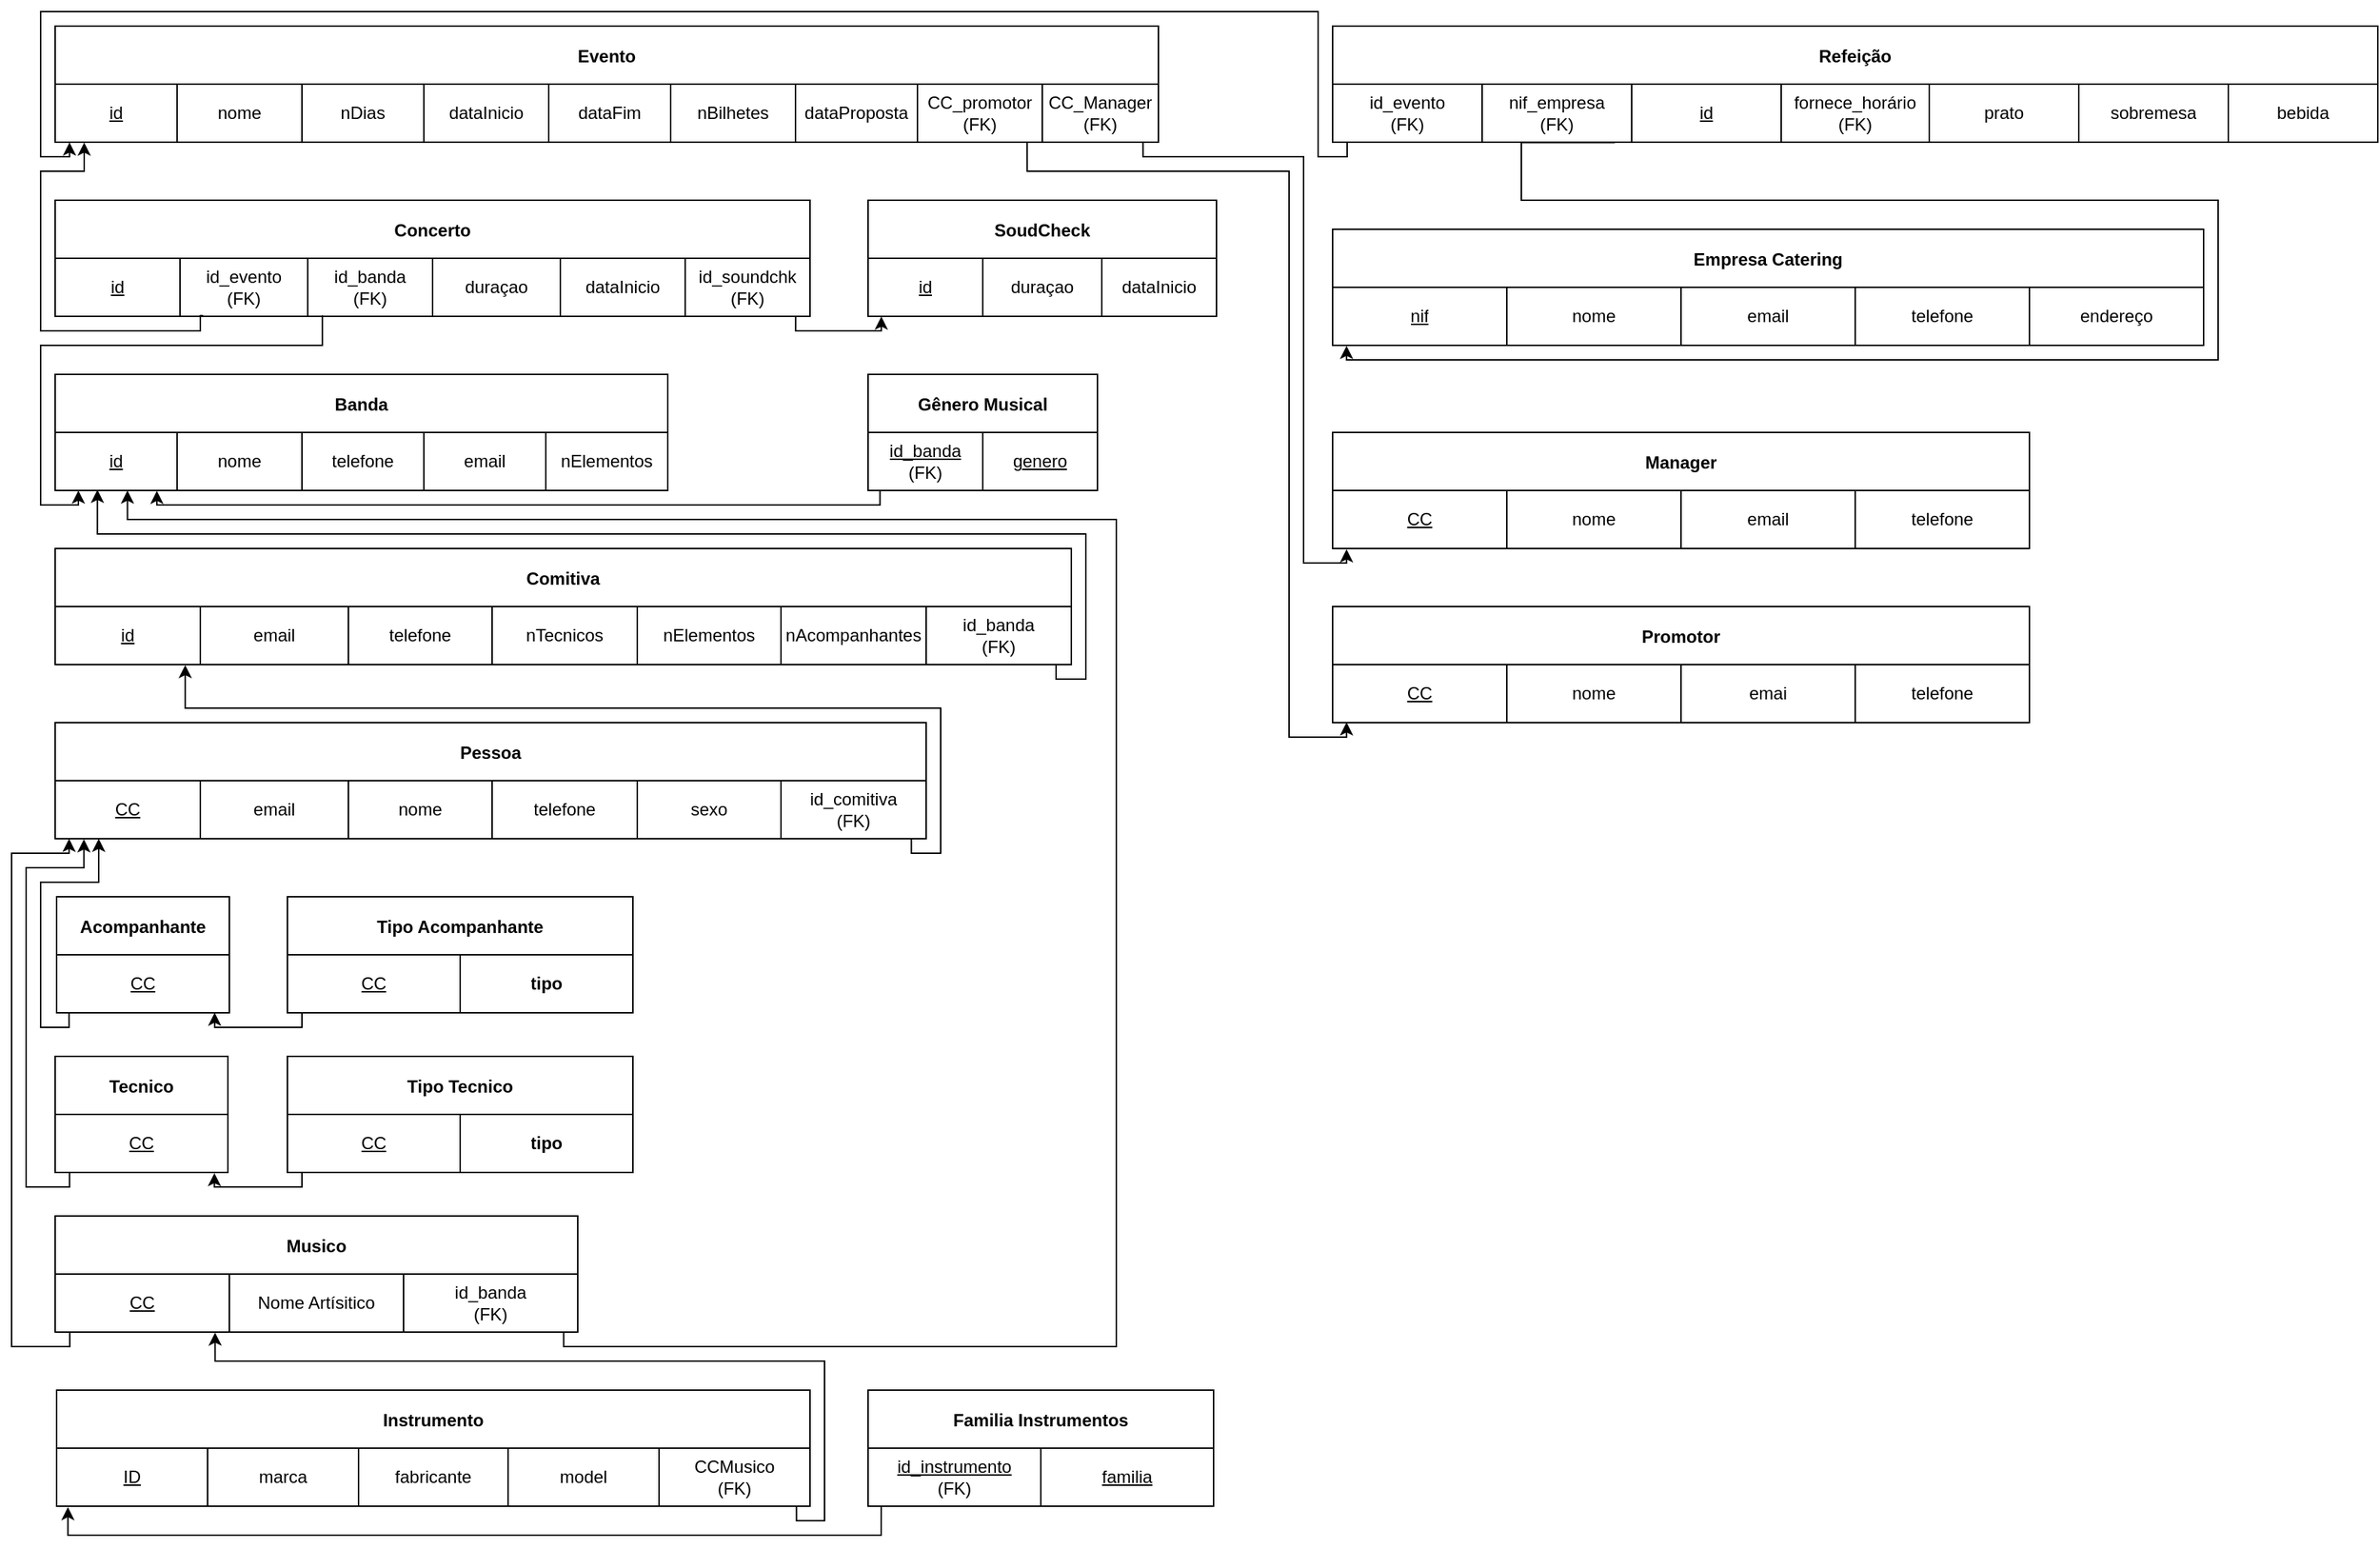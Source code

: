 <mxfile version="17.4.2" type="device" pages="2"><diagram id="R2lEEEUBdFMjLlhIrx00" name="ER"><mxGraphModel dx="544" dy="1008" grid="1" gridSize="10" guides="1" tooltips="1" connect="1" arrows="1" fold="1" page="1" pageScale="1" pageWidth="850" pageHeight="1100" math="0" shadow="0" extFonts="Permanent Marker^https://fonts.googleapis.com/css?family=Permanent+Marker"><root><mxCell id="0"/><mxCell id="1" parent="0"/><mxCell id="3KLhhR-wE-iDtdJiDRRI-1" value="Evento" style="shape=table;startSize=40;container=1;collapsible=0;childLayout=tableLayout;fontStyle=1;align=center;" parent="1" vertex="1"><mxGeometry x="40" y="40" width="760" height="80" as="geometry"/></mxCell><mxCell id="3KLhhR-wE-iDtdJiDRRI-2" value="" style="shape=tableRow;horizontal=0;startSize=0;swimlaneHead=0;swimlaneBody=0;top=0;left=0;bottom=0;right=0;collapsible=0;dropTarget=0;fillColor=none;points=[[0,0.5],[1,0.5]];portConstraint=eastwest;" parent="3KLhhR-wE-iDtdJiDRRI-1" vertex="1"><mxGeometry y="40" width="760" height="40" as="geometry"/></mxCell><mxCell id="3KLhhR-wE-iDtdJiDRRI-3" value="&lt;u&gt;id&lt;/u&gt;" style="shape=partialRectangle;html=1;whiteSpace=wrap;connectable=0;fillColor=none;top=0;left=0;bottom=0;right=0;overflow=hidden;" parent="3KLhhR-wE-iDtdJiDRRI-2" vertex="1"><mxGeometry width="84" height="40" as="geometry"><mxRectangle width="84" height="40" as="alternateBounds"/></mxGeometry></mxCell><mxCell id="3KLhhR-wE-iDtdJiDRRI-4" value="nome" style="shape=partialRectangle;html=1;whiteSpace=wrap;connectable=0;fillColor=none;top=0;left=0;bottom=0;right=0;overflow=hidden;" parent="3KLhhR-wE-iDtdJiDRRI-2" vertex="1"><mxGeometry x="84" width="86" height="40" as="geometry"><mxRectangle width="86" height="40" as="alternateBounds"/></mxGeometry></mxCell><mxCell id="3KLhhR-wE-iDtdJiDRRI-5" value="nDias" style="shape=partialRectangle;html=1;whiteSpace=wrap;connectable=0;fillColor=none;top=0;left=0;bottom=0;right=0;overflow=hidden;" parent="3KLhhR-wE-iDtdJiDRRI-2" vertex="1"><mxGeometry x="170" width="84" height="40" as="geometry"><mxRectangle width="84" height="40" as="alternateBounds"/></mxGeometry></mxCell><mxCell id="3KLhhR-wE-iDtdJiDRRI-14" value="dataInicio" style="shape=partialRectangle;html=1;whiteSpace=wrap;connectable=0;fillColor=none;top=0;left=0;bottom=0;right=0;overflow=hidden;" parent="3KLhhR-wE-iDtdJiDRRI-2" vertex="1"><mxGeometry x="254" width="86" height="40" as="geometry"><mxRectangle width="86" height="40" as="alternateBounds"/></mxGeometry></mxCell><mxCell id="3KLhhR-wE-iDtdJiDRRI-20" value="dataFim" style="shape=partialRectangle;html=1;whiteSpace=wrap;connectable=0;fillColor=none;top=0;left=0;bottom=0;right=0;overflow=hidden;" parent="3KLhhR-wE-iDtdJiDRRI-2" vertex="1"><mxGeometry x="340" width="84" height="40" as="geometry"><mxRectangle width="84" height="40" as="alternateBounds"/></mxGeometry></mxCell><mxCell id="3KLhhR-wE-iDtdJiDRRI-19" value="nBilhetes" style="shape=partialRectangle;html=1;whiteSpace=wrap;connectable=0;fillColor=none;top=0;left=0;bottom=0;right=0;overflow=hidden;" parent="3KLhhR-wE-iDtdJiDRRI-2" vertex="1"><mxGeometry x="424" width="86" height="40" as="geometry"><mxRectangle width="86" height="40" as="alternateBounds"/></mxGeometry></mxCell><mxCell id="3KLhhR-wE-iDtdJiDRRI-18" value="dataProposta" style="shape=partialRectangle;html=1;whiteSpace=wrap;connectable=0;fillColor=none;top=0;left=0;bottom=0;right=0;overflow=hidden;" parent="3KLhhR-wE-iDtdJiDRRI-2" vertex="1"><mxGeometry x="510" width="84" height="40" as="geometry"><mxRectangle width="84" height="40" as="alternateBounds"/></mxGeometry></mxCell><mxCell id="3KLhhR-wE-iDtdJiDRRI-17" value="&lt;span&gt;CC_promotor&lt;br&gt;(FK)&lt;br&gt;&lt;/span&gt;" style="shape=partialRectangle;html=1;whiteSpace=wrap;connectable=0;fillColor=none;top=0;left=0;bottom=0;right=0;overflow=hidden;" parent="3KLhhR-wE-iDtdJiDRRI-2" vertex="1"><mxGeometry x="594" width="86" height="40" as="geometry"><mxRectangle width="86" height="40" as="alternateBounds"/></mxGeometry></mxCell><mxCell id="3KLhhR-wE-iDtdJiDRRI-16" value="CC_Manager&lt;br&gt;(FK)" style="shape=partialRectangle;html=1;whiteSpace=wrap;connectable=0;fillColor=none;top=0;left=0;bottom=0;right=0;overflow=hidden;" parent="3KLhhR-wE-iDtdJiDRRI-2" vertex="1"><mxGeometry x="680" width="80" height="40" as="geometry"><mxRectangle width="80" height="40" as="alternateBounds"/></mxGeometry></mxCell><mxCell id="3KLhhR-wE-iDtdJiDRRI-21" value="Concerto" style="shape=table;startSize=40;container=1;collapsible=0;childLayout=tableLayout;fontStyle=1;align=center;" parent="1" vertex="1"><mxGeometry x="40" y="160" width="520" height="80" as="geometry"/></mxCell><mxCell id="3KLhhR-wE-iDtdJiDRRI-22" value="" style="shape=tableRow;horizontal=0;startSize=0;swimlaneHead=0;swimlaneBody=0;top=0;left=0;bottom=0;right=0;collapsible=0;dropTarget=0;fillColor=none;points=[[0,0.5],[1,0.5]];portConstraint=eastwest;" parent="3KLhhR-wE-iDtdJiDRRI-21" vertex="1"><mxGeometry y="40" width="520" height="40" as="geometry"/></mxCell><mxCell id="3KLhhR-wE-iDtdJiDRRI-23" value="&lt;u&gt;id&lt;/u&gt;" style="shape=partialRectangle;html=1;whiteSpace=wrap;connectable=0;fillColor=none;top=0;left=0;bottom=0;right=0;overflow=hidden;" parent="3KLhhR-wE-iDtdJiDRRI-22" vertex="1"><mxGeometry width="86" height="40" as="geometry"><mxRectangle width="86" height="40" as="alternateBounds"/></mxGeometry></mxCell><mxCell id="3KLhhR-wE-iDtdJiDRRI-24" value="id_evento&lt;br&gt;(FK)" style="shape=partialRectangle;html=1;whiteSpace=wrap;connectable=0;fillColor=none;top=0;left=0;bottom=0;right=0;overflow=hidden;" parent="3KLhhR-wE-iDtdJiDRRI-22" vertex="1"><mxGeometry x="86" width="88" height="40" as="geometry"><mxRectangle width="88" height="40" as="alternateBounds"/></mxGeometry></mxCell><mxCell id="3KLhhR-wE-iDtdJiDRRI-25" value="id_banda&lt;br&gt;(FK)" style="shape=partialRectangle;html=1;whiteSpace=wrap;connectable=0;fillColor=none;top=0;left=0;bottom=0;right=0;overflow=hidden;" parent="3KLhhR-wE-iDtdJiDRRI-22" vertex="1"><mxGeometry x="174" width="86" height="40" as="geometry"><mxRectangle width="86" height="40" as="alternateBounds"/></mxGeometry></mxCell><mxCell id="3KLhhR-wE-iDtdJiDRRI-26" value="duraçao" style="shape=partialRectangle;html=1;whiteSpace=wrap;connectable=0;fillColor=none;top=0;left=0;bottom=0;right=0;overflow=hidden;" parent="3KLhhR-wE-iDtdJiDRRI-22" vertex="1"><mxGeometry x="260" width="88" height="40" as="geometry"><mxRectangle width="88" height="40" as="alternateBounds"/></mxGeometry></mxCell><mxCell id="3KLhhR-wE-iDtdJiDRRI-27" value="dataInicio" style="shape=partialRectangle;html=1;whiteSpace=wrap;connectable=0;fillColor=none;top=0;left=0;bottom=0;right=0;overflow=hidden;" parent="3KLhhR-wE-iDtdJiDRRI-22" vertex="1"><mxGeometry x="348" width="86" height="40" as="geometry"><mxRectangle width="86" height="40" as="alternateBounds"/></mxGeometry></mxCell><mxCell id="3KLhhR-wE-iDtdJiDRRI-32" value="id_soundchk&lt;br&gt;(FK)" style="shape=partialRectangle;html=1;whiteSpace=wrap;connectable=0;fillColor=none;top=0;left=0;bottom=0;right=0;overflow=hidden;" parent="3KLhhR-wE-iDtdJiDRRI-22" vertex="1"><mxGeometry x="434" width="86" height="40" as="geometry"><mxRectangle width="86" height="40" as="alternateBounds"/></mxGeometry></mxCell><mxCell id="3KLhhR-wE-iDtdJiDRRI-33" value="" style="endArrow=classic;html=1;rounded=0;edgeStyle=orthogonalEdgeStyle;exitX=0.196;exitY=0.987;exitDx=0;exitDy=0;exitPerimeter=0;entryX=0.026;entryY=1.006;entryDx=0;entryDy=0;entryPerimeter=0;" parent="1" source="3KLhhR-wE-iDtdJiDRRI-22" target="3KLhhR-wE-iDtdJiDRRI-2" edge="1"><mxGeometry width="50" height="50" relative="1" as="geometry"><mxPoint x="140" y="250" as="sourcePoint"/><mxPoint x="50" y="120" as="targetPoint"/><Array as="points"><mxPoint x="140" y="240"/><mxPoint x="140" y="250"/><mxPoint x="30" y="250"/><mxPoint x="30" y="140"/><mxPoint x="60" y="140"/><mxPoint x="60" y="120"/></Array></mxGeometry></mxCell><mxCell id="3KLhhR-wE-iDtdJiDRRI-34" value="Banda" style="shape=table;startSize=40;container=1;collapsible=0;childLayout=tableLayout;fontStyle=1;align=center;" parent="1" vertex="1"><mxGeometry x="40" y="280" width="422" height="80" as="geometry"/></mxCell><mxCell id="3KLhhR-wE-iDtdJiDRRI-35" value="" style="shape=tableRow;horizontal=0;startSize=0;swimlaneHead=0;swimlaneBody=0;top=0;left=0;bottom=0;right=0;collapsible=0;dropTarget=0;fillColor=none;points=[[0,0.5],[1,0.5]];portConstraint=eastwest;" parent="3KLhhR-wE-iDtdJiDRRI-34" vertex="1"><mxGeometry y="40" width="422" height="40" as="geometry"/></mxCell><mxCell id="3KLhhR-wE-iDtdJiDRRI-36" value="&lt;u&gt;id&lt;/u&gt;" style="shape=partialRectangle;html=1;whiteSpace=wrap;connectable=0;fillColor=none;top=0;left=0;bottom=0;right=0;overflow=hidden;" parent="3KLhhR-wE-iDtdJiDRRI-35" vertex="1"><mxGeometry width="84" height="40" as="geometry"><mxRectangle width="84" height="40" as="alternateBounds"/></mxGeometry></mxCell><mxCell id="3KLhhR-wE-iDtdJiDRRI-39" value="nome" style="shape=partialRectangle;html=1;whiteSpace=wrap;connectable=0;fillColor=none;top=0;left=0;bottom=0;right=0;overflow=hidden;" parent="3KLhhR-wE-iDtdJiDRRI-35" vertex="1"><mxGeometry x="84" width="86" height="40" as="geometry"><mxRectangle width="86" height="40" as="alternateBounds"/></mxGeometry></mxCell><mxCell id="3KLhhR-wE-iDtdJiDRRI-40" value="telefone" style="shape=partialRectangle;html=1;whiteSpace=wrap;connectable=0;fillColor=none;top=0;left=0;bottom=0;right=0;overflow=hidden;" parent="3KLhhR-wE-iDtdJiDRRI-35" vertex="1"><mxGeometry x="170" width="84" height="40" as="geometry"><mxRectangle width="84" height="40" as="alternateBounds"/></mxGeometry></mxCell><mxCell id="3KLhhR-wE-iDtdJiDRRI-41" value="email" style="shape=partialRectangle;html=1;whiteSpace=wrap;connectable=0;fillColor=none;top=0;left=0;bottom=0;right=0;overflow=hidden;" parent="3KLhhR-wE-iDtdJiDRRI-35" vertex="1"><mxGeometry x="254" width="84" height="40" as="geometry"><mxRectangle width="84" height="40" as="alternateBounds"/></mxGeometry></mxCell><mxCell id="3KLhhR-wE-iDtdJiDRRI-58" value="nElementos" style="shape=partialRectangle;html=1;whiteSpace=wrap;connectable=0;fillColor=none;top=0;left=0;bottom=0;right=0;overflow=hidden;" parent="3KLhhR-wE-iDtdJiDRRI-35" vertex="1"><mxGeometry x="338" width="84" height="40" as="geometry"><mxRectangle width="84" height="40" as="alternateBounds"/></mxGeometry></mxCell><mxCell id="3KLhhR-wE-iDtdJiDRRI-42" value="" style="endArrow=classic;html=1;rounded=0;edgeStyle=orthogonalEdgeStyle;exitX=0.354;exitY=0.981;exitDx=0;exitDy=0;exitPerimeter=0;entryX=0.038;entryY=1.001;entryDx=0;entryDy=0;entryPerimeter=0;" parent="1" source="3KLhhR-wE-iDtdJiDRRI-22" target="3KLhhR-wE-iDtdJiDRRI-35" edge="1"><mxGeometry width="50" height="50" relative="1" as="geometry"><mxPoint x="149.568" y="249.48" as="sourcePoint"/><mxPoint x="60" y="380" as="targetPoint"/><Array as="points"><mxPoint x="220" y="260"/><mxPoint x="30" y="260"/><mxPoint x="30" y="370"/><mxPoint x="59" y="370"/></Array></mxGeometry></mxCell><mxCell id="3KLhhR-wE-iDtdJiDRRI-43" value="SoudCheck" style="shape=table;startSize=40;container=1;collapsible=0;childLayout=tableLayout;fontStyle=1;align=center;" parent="1" vertex="1"><mxGeometry x="600" y="160" width="240" height="80" as="geometry"/></mxCell><mxCell id="3KLhhR-wE-iDtdJiDRRI-44" value="" style="shape=tableRow;horizontal=0;startSize=0;swimlaneHead=0;swimlaneBody=0;top=0;left=0;bottom=0;right=0;collapsible=0;dropTarget=0;fillColor=none;points=[[0,0.5],[1,0.5]];portConstraint=eastwest;" parent="3KLhhR-wE-iDtdJiDRRI-43" vertex="1"><mxGeometry y="40" width="240" height="40" as="geometry"/></mxCell><mxCell id="3KLhhR-wE-iDtdJiDRRI-45" value="&lt;u&gt;id&lt;/u&gt;" style="shape=partialRectangle;html=1;whiteSpace=wrap;connectable=0;fillColor=none;top=0;left=0;bottom=0;right=0;overflow=hidden;" parent="3KLhhR-wE-iDtdJiDRRI-44" vertex="1"><mxGeometry width="79" height="40" as="geometry"><mxRectangle width="79" height="40" as="alternateBounds"/></mxGeometry></mxCell><mxCell id="3KLhhR-wE-iDtdJiDRRI-48" value="duraçao" style="shape=partialRectangle;html=1;whiteSpace=wrap;connectable=0;fillColor=none;top=0;left=0;bottom=0;right=0;overflow=hidden;" parent="3KLhhR-wE-iDtdJiDRRI-44" vertex="1"><mxGeometry x="79" width="82" height="40" as="geometry"><mxRectangle width="82" height="40" as="alternateBounds"/></mxGeometry></mxCell><mxCell id="3KLhhR-wE-iDtdJiDRRI-49" value="dataInicio" style="shape=partialRectangle;html=1;whiteSpace=wrap;connectable=0;fillColor=none;top=0;left=0;bottom=0;right=0;overflow=hidden;" parent="3KLhhR-wE-iDtdJiDRRI-44" vertex="1"><mxGeometry x="161" width="79" height="40" as="geometry"><mxRectangle width="79" height="40" as="alternateBounds"/></mxGeometry></mxCell><mxCell id="3KLhhR-wE-iDtdJiDRRI-51" value="" style="endArrow=classic;html=1;rounded=0;edgeStyle=orthogonalEdgeStyle;exitX=0.981;exitY=0.986;exitDx=0;exitDy=0;exitPerimeter=0;entryX=0.038;entryY=1.003;entryDx=0;entryDy=0;entryPerimeter=0;" parent="1" source="3KLhhR-wE-iDtdJiDRRI-22" target="3KLhhR-wE-iDtdJiDRRI-44" edge="1"><mxGeometry width="50" height="50" relative="1" as="geometry"><mxPoint x="539.832" y="240" as="sourcePoint"/><mxPoint x="620" y="260" as="targetPoint"/><Array as="points"><mxPoint x="550" y="250"/><mxPoint x="610" y="250"/></Array></mxGeometry></mxCell><mxCell id="3KLhhR-wE-iDtdJiDRRI-52" value="Gênero Musical" style="shape=table;startSize=40;container=1;collapsible=0;childLayout=tableLayout;fontStyle=1;align=center;" parent="1" vertex="1"><mxGeometry x="600" y="280" width="158" height="80" as="geometry"/></mxCell><mxCell id="3KLhhR-wE-iDtdJiDRRI-53" value="" style="shape=tableRow;horizontal=0;startSize=0;swimlaneHead=0;swimlaneBody=0;top=0;left=0;bottom=0;right=0;collapsible=0;dropTarget=0;fillColor=none;points=[[0,0.5],[1,0.5]];portConstraint=eastwest;" parent="3KLhhR-wE-iDtdJiDRRI-52" vertex="1"><mxGeometry y="40" width="158" height="40" as="geometry"/></mxCell><mxCell id="3KLhhR-wE-iDtdJiDRRI-54" value="&lt;u&gt;id_banda&lt;/u&gt;&lt;br&gt;(FK)" style="shape=partialRectangle;html=1;whiteSpace=wrap;connectable=0;fillColor=none;top=0;left=0;bottom=0;right=0;overflow=hidden;" parent="3KLhhR-wE-iDtdJiDRRI-53" vertex="1"><mxGeometry width="79" height="40" as="geometry"><mxRectangle width="79" height="40" as="alternateBounds"/></mxGeometry></mxCell><mxCell id="3KLhhR-wE-iDtdJiDRRI-56" value="&lt;u&gt;genero&lt;/u&gt;" style="shape=partialRectangle;html=1;whiteSpace=wrap;connectable=0;fillColor=none;top=0;left=0;bottom=0;right=0;overflow=hidden;" parent="3KLhhR-wE-iDtdJiDRRI-53" vertex="1"><mxGeometry x="79" width="79" height="40" as="geometry"><mxRectangle width="79" height="40" as="alternateBounds"/></mxGeometry></mxCell><mxCell id="3KLhhR-wE-iDtdJiDRRI-57" value="" style="endArrow=none;html=1;rounded=0;edgeStyle=orthogonalEdgeStyle;entryX=0.052;entryY=1.001;entryDx=0;entryDy=0;entryPerimeter=0;exitX=0.166;exitY=1.006;exitDx=0;exitDy=0;exitPerimeter=0;endFill=0;startArrow=classic;startFill=1;" parent="1" source="3KLhhR-wE-iDtdJiDRRI-35" target="3KLhhR-wE-iDtdJiDRRI-53" edge="1"><mxGeometry width="50" height="50" relative="1" as="geometry"><mxPoint x="120" y="370" as="sourcePoint"/><mxPoint x="607.0" y="370.68" as="targetPoint"/><Array as="points"><mxPoint x="110" y="370"/><mxPoint x="608" y="370"/></Array></mxGeometry></mxCell><mxCell id="3KLhhR-wE-iDtdJiDRRI-59" value="Comitiva" style="shape=table;startSize=40;container=1;collapsible=0;childLayout=tableLayout;fontStyle=1;align=center;" parent="1" vertex="1"><mxGeometry x="40" y="400" width="700" height="80" as="geometry"/></mxCell><mxCell id="3KLhhR-wE-iDtdJiDRRI-60" value="" style="shape=tableRow;horizontal=0;startSize=0;swimlaneHead=0;swimlaneBody=0;top=0;left=0;bottom=0;right=0;collapsible=0;dropTarget=0;fillColor=none;points=[[0,0.5],[1,0.5]];portConstraint=eastwest;" parent="3KLhhR-wE-iDtdJiDRRI-59" vertex="1"><mxGeometry y="40" width="700" height="40" as="geometry"/></mxCell><mxCell id="3KLhhR-wE-iDtdJiDRRI-61" value="&lt;u&gt;id&lt;/u&gt;" style="shape=partialRectangle;html=1;whiteSpace=wrap;connectable=0;fillColor=none;top=0;left=0;bottom=0;right=0;overflow=hidden;" parent="3KLhhR-wE-iDtdJiDRRI-60" vertex="1"><mxGeometry width="100" height="40" as="geometry"><mxRectangle width="100" height="40" as="alternateBounds"/></mxGeometry></mxCell><mxCell id="3KLhhR-wE-iDtdJiDRRI-62" value="email" style="shape=partialRectangle;html=1;whiteSpace=wrap;connectable=0;fillColor=none;top=0;left=0;bottom=0;right=0;overflow=hidden;" parent="3KLhhR-wE-iDtdJiDRRI-60" vertex="1"><mxGeometry x="100" width="102" height="40" as="geometry"><mxRectangle width="102" height="40" as="alternateBounds"/></mxGeometry></mxCell><mxCell id="3KLhhR-wE-iDtdJiDRRI-63" value="telefone" style="shape=partialRectangle;html=1;whiteSpace=wrap;connectable=0;fillColor=none;top=0;left=0;bottom=0;right=0;overflow=hidden;" parent="3KLhhR-wE-iDtdJiDRRI-60" vertex="1"><mxGeometry x="202" width="99" height="40" as="geometry"><mxRectangle width="99" height="40" as="alternateBounds"/></mxGeometry></mxCell><mxCell id="3KLhhR-wE-iDtdJiDRRI-64" value="nTecnicos" style="shape=partialRectangle;html=1;whiteSpace=wrap;connectable=0;fillColor=none;top=0;left=0;bottom=0;right=0;overflow=hidden;" parent="3KLhhR-wE-iDtdJiDRRI-60" vertex="1"><mxGeometry x="301" width="100" height="40" as="geometry"><mxRectangle width="100" height="40" as="alternateBounds"/></mxGeometry></mxCell><mxCell id="3KLhhR-wE-iDtdJiDRRI-65" value="nElementos" style="shape=partialRectangle;html=1;whiteSpace=wrap;connectable=0;fillColor=none;top=0;left=0;bottom=0;right=0;overflow=hidden;" parent="3KLhhR-wE-iDtdJiDRRI-60" vertex="1"><mxGeometry x="401" width="99" height="40" as="geometry"><mxRectangle width="99" height="40" as="alternateBounds"/></mxGeometry></mxCell><mxCell id="3KLhhR-wE-iDtdJiDRRI-66" value="nAcompanhantes" style="shape=partialRectangle;html=1;whiteSpace=wrap;connectable=0;fillColor=none;top=0;left=0;bottom=0;right=0;overflow=hidden;" parent="3KLhhR-wE-iDtdJiDRRI-60" vertex="1"><mxGeometry x="500" width="100" height="40" as="geometry"><mxRectangle width="100" height="40" as="alternateBounds"/></mxGeometry></mxCell><mxCell id="3KLhhR-wE-iDtdJiDRRI-67" value="id_banda&lt;br&gt;(FK)" style="shape=partialRectangle;html=1;whiteSpace=wrap;connectable=0;fillColor=none;top=0;left=0;bottom=0;right=0;overflow=hidden;" parent="3KLhhR-wE-iDtdJiDRRI-60" vertex="1"><mxGeometry x="600" width="100" height="40" as="geometry"><mxRectangle width="100" height="40" as="alternateBounds"/></mxGeometry></mxCell><mxCell id="3KLhhR-wE-iDtdJiDRRI-68" value="" style="endArrow=none;html=1;rounded=0;edgeStyle=orthogonalEdgeStyle;exitX=0.069;exitY=0.988;exitDx=0;exitDy=0;exitPerimeter=0;endFill=0;startArrow=classic;startFill=1;entryX=0.985;entryY=0.988;entryDx=0;entryDy=0;entryPerimeter=0;" parent="1" source="3KLhhR-wE-iDtdJiDRRI-35" target="3KLhhR-wE-iDtdJiDRRI-60" edge="1"><mxGeometry width="50" height="50" relative="1" as="geometry"><mxPoint x="70.002" y="370.24" as="sourcePoint"/><mxPoint x="730" y="490" as="targetPoint"/><Array as="points"><mxPoint x="69" y="390"/><mxPoint x="750" y="390"/><mxPoint x="750" y="490"/><mxPoint x="729" y="490"/></Array></mxGeometry></mxCell><mxCell id="3KLhhR-wE-iDtdJiDRRI-69" value="Pessoa" style="shape=table;startSize=40;container=1;collapsible=0;childLayout=tableLayout;fontStyle=1;align=center;" parent="1" vertex="1"><mxGeometry x="40" y="520" width="600" height="80" as="geometry"/></mxCell><mxCell id="3KLhhR-wE-iDtdJiDRRI-70" value="" style="shape=tableRow;horizontal=0;startSize=0;swimlaneHead=0;swimlaneBody=0;top=0;left=0;bottom=0;right=0;collapsible=0;dropTarget=0;fillColor=none;points=[[0,0.5],[1,0.5]];portConstraint=eastwest;" parent="3KLhhR-wE-iDtdJiDRRI-69" vertex="1"><mxGeometry y="40" width="600" height="40" as="geometry"/></mxCell><mxCell id="3KLhhR-wE-iDtdJiDRRI-71" value="&lt;u&gt;CC&lt;/u&gt;" style="shape=partialRectangle;html=1;whiteSpace=wrap;connectable=0;fillColor=none;top=0;left=0;bottom=0;right=0;overflow=hidden;" parent="3KLhhR-wE-iDtdJiDRRI-70" vertex="1"><mxGeometry width="100" height="40" as="geometry"><mxRectangle width="100" height="40" as="alternateBounds"/></mxGeometry></mxCell><mxCell id="3KLhhR-wE-iDtdJiDRRI-72" value="email" style="shape=partialRectangle;html=1;whiteSpace=wrap;connectable=0;fillColor=none;top=0;left=0;bottom=0;right=0;overflow=hidden;" parent="3KLhhR-wE-iDtdJiDRRI-70" vertex="1"><mxGeometry x="100" width="102" height="40" as="geometry"><mxRectangle width="102" height="40" as="alternateBounds"/></mxGeometry></mxCell><mxCell id="3KLhhR-wE-iDtdJiDRRI-73" value="nome" style="shape=partialRectangle;html=1;whiteSpace=wrap;connectable=0;fillColor=none;top=0;left=0;bottom=0;right=0;overflow=hidden;" parent="3KLhhR-wE-iDtdJiDRRI-70" vertex="1"><mxGeometry x="202" width="99" height="40" as="geometry"><mxRectangle width="99" height="40" as="alternateBounds"/></mxGeometry></mxCell><mxCell id="3KLhhR-wE-iDtdJiDRRI-74" value="telefone" style="shape=partialRectangle;html=1;whiteSpace=wrap;connectable=0;fillColor=none;top=0;left=0;bottom=0;right=0;overflow=hidden;" parent="3KLhhR-wE-iDtdJiDRRI-70" vertex="1"><mxGeometry x="301" width="100" height="40" as="geometry"><mxRectangle width="100" height="40" as="alternateBounds"/></mxGeometry></mxCell><mxCell id="3KLhhR-wE-iDtdJiDRRI-75" value="sexo" style="shape=partialRectangle;html=1;whiteSpace=wrap;connectable=0;fillColor=none;top=0;left=0;bottom=0;right=0;overflow=hidden;" parent="3KLhhR-wE-iDtdJiDRRI-70" vertex="1"><mxGeometry x="401" width="99" height="40" as="geometry"><mxRectangle width="99" height="40" as="alternateBounds"/></mxGeometry></mxCell><mxCell id="3KLhhR-wE-iDtdJiDRRI-76" value="id_comitiva&lt;br&gt;(FK)" style="shape=partialRectangle;html=1;whiteSpace=wrap;connectable=0;fillColor=none;top=0;left=0;bottom=0;right=0;overflow=hidden;" parent="3KLhhR-wE-iDtdJiDRRI-70" vertex="1"><mxGeometry x="500" width="100" height="40" as="geometry"><mxRectangle width="100" height="40" as="alternateBounds"/></mxGeometry></mxCell><mxCell id="3KLhhR-wE-iDtdJiDRRI-78" value="" style="endArrow=none;html=1;rounded=0;edgeStyle=orthogonalEdgeStyle;endFill=0;startArrow=classic;startFill=1;entryX=0.983;entryY=1;entryDx=0;entryDy=0;entryPerimeter=0;exitX=0.128;exitY=1.008;exitDx=0;exitDy=0;exitPerimeter=0;" parent="1" source="3KLhhR-wE-iDtdJiDRRI-60" target="3KLhhR-wE-iDtdJiDRRI-70" edge="1"><mxGeometry width="50" height="50" relative="1" as="geometry"><mxPoint x="130" y="490" as="sourcePoint"/><mxPoint x="630" y="620" as="targetPoint"/><Array as="points"><mxPoint x="130" y="510"/><mxPoint x="650" y="510"/><mxPoint x="650" y="610"/><mxPoint x="630" y="610"/></Array></mxGeometry></mxCell><mxCell id="3KLhhR-wE-iDtdJiDRRI-79" value="Musico" style="shape=table;startSize=40;container=1;collapsible=0;childLayout=tableLayout;fontStyle=1;align=center;" parent="1" vertex="1"><mxGeometry x="40" y="860" width="360" height="80" as="geometry"/></mxCell><mxCell id="3KLhhR-wE-iDtdJiDRRI-80" value="" style="shape=tableRow;horizontal=0;startSize=0;swimlaneHead=0;swimlaneBody=0;top=0;left=0;bottom=0;right=0;collapsible=0;dropTarget=0;fillColor=none;points=[[0,0.5],[1,0.5]];portConstraint=eastwest;" parent="3KLhhR-wE-iDtdJiDRRI-79" vertex="1"><mxGeometry y="40" width="360" height="40" as="geometry"/></mxCell><mxCell id="3KLhhR-wE-iDtdJiDRRI-81" value="&lt;u&gt;CC&lt;/u&gt;" style="shape=partialRectangle;html=1;whiteSpace=wrap;connectable=0;fillColor=none;top=0;left=0;bottom=0;right=0;overflow=hidden;" parent="3KLhhR-wE-iDtdJiDRRI-80" vertex="1"><mxGeometry width="120" height="40" as="geometry"><mxRectangle width="120" height="40" as="alternateBounds"/></mxGeometry></mxCell><mxCell id="3KLhhR-wE-iDtdJiDRRI-107" value="Nome Artísitico" style="shape=partialRectangle;html=1;whiteSpace=wrap;connectable=0;fillColor=none;top=0;left=0;bottom=0;right=0;overflow=hidden;" parent="3KLhhR-wE-iDtdJiDRRI-80" vertex="1"><mxGeometry x="120" width="120" height="40" as="geometry"><mxRectangle width="120" height="40" as="alternateBounds"/></mxGeometry></mxCell><mxCell id="3KLhhR-wE-iDtdJiDRRI-106" value="id_banda&lt;br&gt;(FK)" style="shape=partialRectangle;html=1;whiteSpace=wrap;connectable=0;fillColor=none;top=0;left=0;bottom=0;right=0;overflow=hidden;" parent="3KLhhR-wE-iDtdJiDRRI-80" vertex="1"><mxGeometry x="240" width="120" height="40" as="geometry"><mxRectangle width="120" height="40" as="alternateBounds"/></mxGeometry></mxCell><mxCell id="3KLhhR-wE-iDtdJiDRRI-87" value="Tecnico" style="shape=table;startSize=40;container=1;collapsible=0;childLayout=tableLayout;fontStyle=1;align=center;" parent="1" vertex="1"><mxGeometry x="40" y="750" width="119" height="80" as="geometry"/></mxCell><mxCell id="3KLhhR-wE-iDtdJiDRRI-88" value="" style="shape=tableRow;horizontal=0;startSize=0;swimlaneHead=0;swimlaneBody=0;top=0;left=0;bottom=0;right=0;collapsible=0;dropTarget=0;fillColor=none;points=[[0,0.5],[1,0.5]];portConstraint=eastwest;" parent="3KLhhR-wE-iDtdJiDRRI-87" vertex="1"><mxGeometry y="40" width="119" height="40" as="geometry"/></mxCell><mxCell id="3KLhhR-wE-iDtdJiDRRI-89" value="&lt;u&gt;CC&lt;/u&gt;" style="shape=partialRectangle;html=1;whiteSpace=wrap;connectable=0;fillColor=none;top=0;left=0;bottom=0;right=0;overflow=hidden;" parent="3KLhhR-wE-iDtdJiDRRI-88" vertex="1"><mxGeometry width="119" height="40" as="geometry"><mxRectangle width="119" height="40" as="alternateBounds"/></mxGeometry></mxCell><mxCell id="3KLhhR-wE-iDtdJiDRRI-90" value="Acompanhante" style="shape=table;startSize=40;container=1;collapsible=0;childLayout=tableLayout;fontStyle=1;align=center;" parent="1" vertex="1"><mxGeometry x="41" y="640" width="119" height="80" as="geometry"/></mxCell><mxCell id="3KLhhR-wE-iDtdJiDRRI-91" value="" style="shape=tableRow;horizontal=0;startSize=0;swimlaneHead=0;swimlaneBody=0;top=0;left=0;bottom=0;right=0;collapsible=0;dropTarget=0;fillColor=none;points=[[0,0.5],[1,0.5]];portConstraint=eastwest;" parent="3KLhhR-wE-iDtdJiDRRI-90" vertex="1"><mxGeometry y="40" width="119" height="40" as="geometry"/></mxCell><mxCell id="3KLhhR-wE-iDtdJiDRRI-92" value="&lt;u&gt;CC&lt;/u&gt;" style="shape=partialRectangle;html=1;whiteSpace=wrap;connectable=0;fillColor=none;top=0;left=0;bottom=0;right=0;overflow=hidden;" parent="3KLhhR-wE-iDtdJiDRRI-91" vertex="1"><mxGeometry width="119" height="40" as="geometry"><mxRectangle width="119" height="40" as="alternateBounds"/></mxGeometry></mxCell><mxCell id="3KLhhR-wE-iDtdJiDRRI-93" value="Tipo Acompanhante" style="shape=table;startSize=40;container=1;collapsible=0;childLayout=tableLayout;fontStyle=1;align=center;" parent="1" vertex="1"><mxGeometry x="200" y="640" width="238" height="80" as="geometry"/></mxCell><mxCell id="3KLhhR-wE-iDtdJiDRRI-94" value="" style="shape=tableRow;horizontal=0;startSize=0;swimlaneHead=0;swimlaneBody=0;top=0;left=0;bottom=0;right=0;collapsible=0;dropTarget=0;fillColor=none;points=[[0,0.5],[1,0.5]];portConstraint=eastwest;" parent="3KLhhR-wE-iDtdJiDRRI-93" vertex="1"><mxGeometry y="40" width="238" height="40" as="geometry"/></mxCell><mxCell id="3KLhhR-wE-iDtdJiDRRI-95" value="&lt;u&gt;CC&lt;/u&gt;" style="shape=partialRectangle;html=1;whiteSpace=wrap;connectable=0;fillColor=none;top=0;left=0;bottom=0;right=0;overflow=hidden;" parent="3KLhhR-wE-iDtdJiDRRI-94" vertex="1"><mxGeometry width="119" height="40" as="geometry"><mxRectangle width="119" height="40" as="alternateBounds"/></mxGeometry></mxCell><mxCell id="3KLhhR-wE-iDtdJiDRRI-96" value="&lt;b&gt;tipo&lt;/b&gt;" style="shape=partialRectangle;html=1;whiteSpace=wrap;connectable=0;fillColor=none;top=0;left=0;bottom=0;right=0;overflow=hidden;" parent="3KLhhR-wE-iDtdJiDRRI-94" vertex="1"><mxGeometry x="119" width="119" height="40" as="geometry"><mxRectangle width="119" height="40" as="alternateBounds"/></mxGeometry></mxCell><mxCell id="3KLhhR-wE-iDtdJiDRRI-97" value="Tipo Tecnico" style="shape=table;startSize=40;container=1;collapsible=0;childLayout=tableLayout;fontStyle=1;align=center;" parent="1" vertex="1"><mxGeometry x="200" y="750" width="238" height="80" as="geometry"/></mxCell><mxCell id="3KLhhR-wE-iDtdJiDRRI-98" value="" style="shape=tableRow;horizontal=0;startSize=0;swimlaneHead=0;swimlaneBody=0;top=0;left=0;bottom=0;right=0;collapsible=0;dropTarget=0;fillColor=none;points=[[0,0.5],[1,0.5]];portConstraint=eastwest;" parent="3KLhhR-wE-iDtdJiDRRI-97" vertex="1"><mxGeometry y="40" width="238" height="40" as="geometry"/></mxCell><mxCell id="3KLhhR-wE-iDtdJiDRRI-99" value="&lt;u&gt;CC&lt;/u&gt;" style="shape=partialRectangle;html=1;whiteSpace=wrap;connectable=0;fillColor=none;top=0;left=0;bottom=0;right=0;overflow=hidden;" parent="3KLhhR-wE-iDtdJiDRRI-98" vertex="1"><mxGeometry width="119" height="40" as="geometry"><mxRectangle width="119" height="40" as="alternateBounds"/></mxGeometry></mxCell><mxCell id="3KLhhR-wE-iDtdJiDRRI-100" value="&lt;b&gt;tipo&lt;/b&gt;" style="shape=partialRectangle;html=1;whiteSpace=wrap;connectable=0;fillColor=none;top=0;left=0;bottom=0;right=0;overflow=hidden;" parent="3KLhhR-wE-iDtdJiDRRI-98" vertex="1"><mxGeometry x="119" width="119" height="40" as="geometry"><mxRectangle width="119" height="40" as="alternateBounds"/></mxGeometry></mxCell><mxCell id="3KLhhR-wE-iDtdJiDRRI-101" value="" style="endArrow=none;html=1;rounded=0;edgeStyle=orthogonalEdgeStyle;endFill=0;startArrow=classic;startFill=1;exitX=0.05;exitY=1;exitDx=0;exitDy=0;exitPerimeter=0;entryX=0.072;entryY=1.001;entryDx=0;entryDy=0;entryPerimeter=0;" parent="1" source="3KLhhR-wE-iDtdJiDRRI-70" target="3KLhhR-wE-iDtdJiDRRI-91" edge="1"><mxGeometry width="50" height="50" relative="1" as="geometry"><mxPoint x="50.0" y="600" as="sourcePoint"/><mxPoint x="150" y="730" as="targetPoint"/><Array as="points"><mxPoint x="70" y="630"/><mxPoint x="30" y="630"/><mxPoint x="30" y="730"/><mxPoint x="50" y="730"/></Array></mxGeometry></mxCell><mxCell id="3KLhhR-wE-iDtdJiDRRI-102" value="" style="endArrow=none;html=1;rounded=0;edgeStyle=orthogonalEdgeStyle;endFill=0;startArrow=classic;startFill=1;entryX=0.083;entryY=0.998;entryDx=0;entryDy=0;entryPerimeter=0;exitX=0.033;exitY=1.01;exitDx=0;exitDy=0;exitPerimeter=0;" parent="1" source="3KLhhR-wE-iDtdJiDRRI-70" target="3KLhhR-wE-iDtdJiDRRI-88" edge="1"><mxGeometry width="50" height="50" relative="1" as="geometry"><mxPoint x="60" y="620" as="sourcePoint"/><mxPoint x="50" y="850" as="targetPoint"/><Array as="points"><mxPoint x="60" y="620"/><mxPoint x="20" y="620"/><mxPoint x="20" y="840"/><mxPoint x="50" y="840"/></Array></mxGeometry></mxCell><mxCell id="3KLhhR-wE-iDtdJiDRRI-103" value="" style="endArrow=none;html=1;rounded=0;edgeStyle=orthogonalEdgeStyle;endFill=0;startArrow=classic;startFill=1;entryX=0.028;entryY=0.993;entryDx=0;entryDy=0;entryPerimeter=0;exitX=0.016;exitY=1.001;exitDx=0;exitDy=0;exitPerimeter=0;" parent="1" source="3KLhhR-wE-iDtdJiDRRI-70" target="3KLhhR-wE-iDtdJiDRRI-80" edge="1"><mxGeometry width="50" height="50" relative="1" as="geometry"><mxPoint x="50" y="610" as="sourcePoint"/><mxPoint x="49.877" y="969.52" as="targetPoint"/><Array as="points"><mxPoint x="50" y="610"/><mxPoint x="10" y="610"/><mxPoint x="10" y="950"/><mxPoint x="50" y="950"/></Array></mxGeometry></mxCell><mxCell id="3KLhhR-wE-iDtdJiDRRI-104" value="" style="endArrow=none;html=1;rounded=0;edgeStyle=orthogonalEdgeStyle;endFill=0;startArrow=classic;startFill=1;exitX=0.915;exitY=0.996;exitDx=0;exitDy=0;exitPerimeter=0;entryX=0.042;entryY=1.003;entryDx=0;entryDy=0;entryPerimeter=0;" parent="1" source="3KLhhR-wE-iDtdJiDRRI-91" target="3KLhhR-wE-iDtdJiDRRI-94" edge="1"><mxGeometry width="50" height="50" relative="1" as="geometry"><mxPoint x="150" y="730" as="sourcePoint"/><mxPoint x="210" y="730" as="targetPoint"/><Array as="points"><mxPoint x="150" y="730"/><mxPoint x="210" y="730"/></Array></mxGeometry></mxCell><mxCell id="3KLhhR-wE-iDtdJiDRRI-105" value="" style="endArrow=none;html=1;rounded=0;edgeStyle=orthogonalEdgeStyle;endFill=0;startArrow=classic;startFill=1;exitX=0.922;exitY=1.011;exitDx=0;exitDy=0;exitPerimeter=0;entryX=0.042;entryY=0.991;entryDx=0;entryDy=0;entryPerimeter=0;" parent="1" source="3KLhhR-wE-iDtdJiDRRI-88" target="3KLhhR-wE-iDtdJiDRRI-98" edge="1"><mxGeometry width="50" height="50" relative="1" as="geometry"><mxPoint x="150.005" y="840.0" as="sourcePoint"/><mxPoint x="210.116" y="840.28" as="targetPoint"/><Array as="points"><mxPoint x="150" y="840"/><mxPoint x="210" y="840"/></Array></mxGeometry></mxCell><mxCell id="3KLhhR-wE-iDtdJiDRRI-108" value="" style="endArrow=none;html=1;rounded=0;edgeStyle=orthogonalEdgeStyle;endFill=0;startArrow=classic;startFill=1;exitX=0.118;exitY=1.001;exitDx=0;exitDy=0;exitPerimeter=0;entryX=0.973;entryY=1.005;entryDx=0;entryDy=0;entryPerimeter=0;" parent="1" source="3KLhhR-wE-iDtdJiDRRI-35" target="3KLhhR-wE-iDtdJiDRRI-80" edge="1"><mxGeometry width="50" height="50" relative="1" as="geometry"><mxPoint x="90" y="370" as="sourcePoint"/><mxPoint x="390" y="970" as="targetPoint"/><Array as="points"><mxPoint x="90" y="380"/><mxPoint x="771" y="380"/><mxPoint x="771" y="950"/><mxPoint x="390" y="950"/></Array></mxGeometry></mxCell><mxCell id="3KLhhR-wE-iDtdJiDRRI-109" value="Instrumento" style="shape=table;startSize=40;container=1;collapsible=0;childLayout=tableLayout;fontStyle=1;align=center;" parent="1" vertex="1"><mxGeometry x="41" y="980" width="519" height="80" as="geometry"/></mxCell><mxCell id="3KLhhR-wE-iDtdJiDRRI-110" value="" style="shape=tableRow;horizontal=0;startSize=0;swimlaneHead=0;swimlaneBody=0;top=0;left=0;bottom=0;right=0;collapsible=0;dropTarget=0;fillColor=none;points=[[0,0.5],[1,0.5]];portConstraint=eastwest;" parent="3KLhhR-wE-iDtdJiDRRI-109" vertex="1"><mxGeometry y="40" width="519" height="40" as="geometry"/></mxCell><mxCell id="3KLhhR-wE-iDtdJiDRRI-111" value="&lt;u&gt;ID&lt;/u&gt;" style="shape=partialRectangle;html=1;whiteSpace=wrap;connectable=0;fillColor=none;top=0;left=0;bottom=0;right=0;overflow=hidden;" parent="3KLhhR-wE-iDtdJiDRRI-110" vertex="1"><mxGeometry width="104" height="40" as="geometry"><mxRectangle width="104" height="40" as="alternateBounds"/></mxGeometry></mxCell><mxCell id="3KLhhR-wE-iDtdJiDRRI-112" value="marca" style="shape=partialRectangle;html=1;whiteSpace=wrap;connectable=0;fillColor=none;top=0;left=0;bottom=0;right=0;overflow=hidden;" parent="3KLhhR-wE-iDtdJiDRRI-110" vertex="1"><mxGeometry x="104" width="104" height="40" as="geometry"><mxRectangle width="104" height="40" as="alternateBounds"/></mxGeometry></mxCell><mxCell id="3KLhhR-wE-iDtdJiDRRI-113" value="fabricante" style="shape=partialRectangle;html=1;whiteSpace=wrap;connectable=0;fillColor=none;top=0;left=0;bottom=0;right=0;overflow=hidden;" parent="3KLhhR-wE-iDtdJiDRRI-110" vertex="1"><mxGeometry x="208" width="103" height="40" as="geometry"><mxRectangle width="103" height="40" as="alternateBounds"/></mxGeometry></mxCell><mxCell id="3KLhhR-wE-iDtdJiDRRI-114" value="model" style="shape=partialRectangle;html=1;whiteSpace=wrap;connectable=0;fillColor=none;top=0;left=0;bottom=0;right=0;overflow=hidden;" parent="3KLhhR-wE-iDtdJiDRRI-110" vertex="1"><mxGeometry x="311" width="104" height="40" as="geometry"><mxRectangle width="104" height="40" as="alternateBounds"/></mxGeometry></mxCell><mxCell id="3KLhhR-wE-iDtdJiDRRI-115" value="CCMusico&lt;br&gt;(FK)" style="shape=partialRectangle;html=1;whiteSpace=wrap;connectable=0;fillColor=none;top=0;left=0;bottom=0;right=0;overflow=hidden;" parent="3KLhhR-wE-iDtdJiDRRI-110" vertex="1"><mxGeometry x="415" width="104" height="40" as="geometry"><mxRectangle width="104" height="40" as="alternateBounds"/></mxGeometry></mxCell><mxCell id="3KLhhR-wE-iDtdJiDRRI-116" value="Familia Instrumentos" style="shape=table;startSize=40;container=1;collapsible=0;childLayout=tableLayout;fontStyle=1;align=center;" parent="1" vertex="1"><mxGeometry x="600" y="980" width="238" height="80" as="geometry"/></mxCell><mxCell id="3KLhhR-wE-iDtdJiDRRI-117" value="" style="shape=tableRow;horizontal=0;startSize=0;swimlaneHead=0;swimlaneBody=0;top=0;left=0;bottom=0;right=0;collapsible=0;dropTarget=0;fillColor=none;points=[[0,0.5],[1,0.5]];portConstraint=eastwest;" parent="3KLhhR-wE-iDtdJiDRRI-116" vertex="1"><mxGeometry y="40" width="238" height="40" as="geometry"/></mxCell><mxCell id="3KLhhR-wE-iDtdJiDRRI-118" value="&lt;u&gt;id_instrumento&lt;/u&gt;&lt;br&gt;(FK)" style="shape=partialRectangle;html=1;whiteSpace=wrap;connectable=0;fillColor=none;top=0;left=0;bottom=0;right=0;overflow=hidden;" parent="3KLhhR-wE-iDtdJiDRRI-117" vertex="1"><mxGeometry width="119" height="40" as="geometry"><mxRectangle width="119" height="40" as="alternateBounds"/></mxGeometry></mxCell><mxCell id="3KLhhR-wE-iDtdJiDRRI-119" value="&lt;u&gt;familia&lt;/u&gt;" style="shape=partialRectangle;html=1;whiteSpace=wrap;connectable=0;fillColor=none;top=0;left=0;bottom=0;right=0;overflow=hidden;" parent="3KLhhR-wE-iDtdJiDRRI-117" vertex="1"><mxGeometry x="119" width="119" height="40" as="geometry"><mxRectangle width="119" height="40" as="alternateBounds"/></mxGeometry></mxCell><mxCell id="3KLhhR-wE-iDtdJiDRRI-120" value="" style="endArrow=none;html=1;rounded=0;edgeStyle=orthogonalEdgeStyle;endFill=0;startArrow=classic;startFill=1;exitX=0.306;exitY=1.008;exitDx=0;exitDy=0;exitPerimeter=0;entryX=0.982;entryY=1.001;entryDx=0;entryDy=0;entryPerimeter=0;" parent="1" source="3KLhhR-wE-iDtdJiDRRI-80" target="3KLhhR-wE-iDtdJiDRRI-110" edge="1"><mxGeometry width="50" height="50" relative="1" as="geometry"><mxPoint x="150.018" y="970.8" as="sourcePoint"/><mxPoint x="630" y="1090" as="targetPoint"/><Array as="points"><mxPoint x="150" y="960"/><mxPoint x="570" y="960"/><mxPoint x="570" y="1070"/><mxPoint x="551" y="1070"/></Array></mxGeometry></mxCell><mxCell id="3KLhhR-wE-iDtdJiDRRI-121" value="" style="endArrow=none;html=1;rounded=0;edgeStyle=orthogonalEdgeStyle;endFill=0;startArrow=classic;startFill=1;exitX=0.015;exitY=1.015;exitDx=0;exitDy=0;exitPerimeter=0;entryX=0.038;entryY=1;entryDx=0;entryDy=0;entryPerimeter=0;" parent="1" source="3KLhhR-wE-iDtdJiDRRI-110" target="3KLhhR-wE-iDtdJiDRRI-117" edge="1"><mxGeometry width="50" height="50" relative="1" as="geometry"><mxPoint x="150.068" y="1090.8" as="sourcePoint"/><mxPoint x="50" y="1210" as="targetPoint"/><Array as="points"><mxPoint x="49" y="1080"/><mxPoint x="609" y="1080"/></Array></mxGeometry></mxCell><mxCell id="3KLhhR-wE-iDtdJiDRRI-122" value="Refeição" style="shape=table;startSize=40;container=1;collapsible=0;childLayout=tableLayout;fontStyle=1;align=center;" parent="1" vertex="1"><mxGeometry x="920" y="40" width="720" height="80" as="geometry"/></mxCell><mxCell id="3KLhhR-wE-iDtdJiDRRI-123" value="" style="shape=tableRow;horizontal=0;startSize=0;swimlaneHead=0;swimlaneBody=0;top=0;left=0;bottom=0;right=0;collapsible=0;dropTarget=0;fillColor=none;points=[[0,0.5],[1,0.5]];portConstraint=eastwest;" parent="3KLhhR-wE-iDtdJiDRRI-122" vertex="1"><mxGeometry y="40" width="720" height="40" as="geometry"/></mxCell><mxCell id="3KLhhR-wE-iDtdJiDRRI-124" value="id_evento&lt;br&gt;(FK)" style="shape=partialRectangle;html=1;whiteSpace=wrap;connectable=0;fillColor=none;top=0;left=0;bottom=0;right=0;overflow=hidden;" parent="3KLhhR-wE-iDtdJiDRRI-123" vertex="1"><mxGeometry width="103" height="40" as="geometry"><mxRectangle width="103" height="40" as="alternateBounds"/></mxGeometry></mxCell><mxCell id="3KLhhR-wE-iDtdJiDRRI-144" value="&lt;span&gt;nif_empresa&lt;/span&gt;&lt;br&gt;&lt;span&gt;(FK)&lt;/span&gt;" style="shape=partialRectangle;html=1;whiteSpace=wrap;connectable=0;fillColor=none;top=0;left=0;bottom=0;right=0;overflow=hidden;" parent="3KLhhR-wE-iDtdJiDRRI-123" vertex="1"><mxGeometry x="103" width="103" height="40" as="geometry"><mxRectangle width="103" height="40" as="alternateBounds"/></mxGeometry></mxCell><mxCell id="3KLhhR-wE-iDtdJiDRRI-130" value="&lt;u&gt;id&lt;/u&gt;" style="shape=partialRectangle;html=1;whiteSpace=wrap;connectable=0;fillColor=none;top=0;left=0;bottom=0;right=0;overflow=hidden;" parent="3KLhhR-wE-iDtdJiDRRI-123" vertex="1"><mxGeometry x="206" width="103" height="40" as="geometry"><mxRectangle width="103" height="40" as="alternateBounds"/></mxGeometry></mxCell><mxCell id="3KLhhR-wE-iDtdJiDRRI-125" value="fornece_horário&lt;br&gt;(FK)" style="shape=partialRectangle;html=1;whiteSpace=wrap;connectable=0;fillColor=none;top=0;left=0;bottom=0;right=0;overflow=hidden;" parent="3KLhhR-wE-iDtdJiDRRI-123" vertex="1"><mxGeometry x="309" width="102" height="40" as="geometry"><mxRectangle width="102" height="40" as="alternateBounds"/></mxGeometry></mxCell><mxCell id="8yJMM9TEXKnghjyUERk2-3" value="prato" style="shape=partialRectangle;html=1;whiteSpace=wrap;connectable=0;fillColor=none;top=0;left=0;bottom=0;right=0;overflow=hidden;" vertex="1" parent="3KLhhR-wE-iDtdJiDRRI-123"><mxGeometry x="411" width="103" height="40" as="geometry"><mxRectangle width="103" height="40" as="alternateBounds"/></mxGeometry></mxCell><mxCell id="8yJMM9TEXKnghjyUERk2-2" value="sobremesa" style="shape=partialRectangle;html=1;whiteSpace=wrap;connectable=0;fillColor=none;top=0;left=0;bottom=0;right=0;overflow=hidden;" vertex="1" parent="3KLhhR-wE-iDtdJiDRRI-123"><mxGeometry x="514" width="103" height="40" as="geometry"><mxRectangle width="103" height="40" as="alternateBounds"/></mxGeometry></mxCell><mxCell id="8yJMM9TEXKnghjyUERk2-1" value="bebida" style="shape=partialRectangle;html=1;whiteSpace=wrap;connectable=0;fillColor=none;top=0;left=0;bottom=0;right=0;overflow=hidden;" vertex="1" parent="3KLhhR-wE-iDtdJiDRRI-123"><mxGeometry x="617" width="103" height="40" as="geometry"><mxRectangle width="103" height="40" as="alternateBounds"/></mxGeometry></mxCell><mxCell id="3KLhhR-wE-iDtdJiDRRI-131" value="Empresa Catering" style="shape=table;startSize=40;container=1;collapsible=0;childLayout=tableLayout;fontStyle=1;align=center;" parent="1" vertex="1"><mxGeometry x="920" y="180" width="600" height="80" as="geometry"/></mxCell><mxCell id="3KLhhR-wE-iDtdJiDRRI-132" value="" style="shape=tableRow;horizontal=0;startSize=0;swimlaneHead=0;swimlaneBody=0;top=0;left=0;bottom=0;right=0;collapsible=0;dropTarget=0;fillColor=none;points=[[0,0.5],[1,0.5]];portConstraint=eastwest;" parent="3KLhhR-wE-iDtdJiDRRI-131" vertex="1"><mxGeometry y="40" width="600" height="40" as="geometry"/></mxCell><mxCell id="3KLhhR-wE-iDtdJiDRRI-133" value="&lt;u&gt;nif&lt;/u&gt;" style="shape=partialRectangle;html=1;whiteSpace=wrap;connectable=0;fillColor=none;top=0;left=0;bottom=0;right=0;overflow=hidden;" parent="3KLhhR-wE-iDtdJiDRRI-132" vertex="1"><mxGeometry width="120" height="40" as="geometry"><mxRectangle width="120" height="40" as="alternateBounds"/></mxGeometry></mxCell><mxCell id="3KLhhR-wE-iDtdJiDRRI-134" value="nome" style="shape=partialRectangle;html=1;whiteSpace=wrap;connectable=0;fillColor=none;top=0;left=0;bottom=0;right=0;overflow=hidden;" parent="3KLhhR-wE-iDtdJiDRRI-132" vertex="1"><mxGeometry x="120" width="120" height="40" as="geometry"><mxRectangle width="120" height="40" as="alternateBounds"/></mxGeometry></mxCell><mxCell id="3KLhhR-wE-iDtdJiDRRI-135" value="email" style="shape=partialRectangle;html=1;whiteSpace=wrap;connectable=0;fillColor=none;top=0;left=0;bottom=0;right=0;overflow=hidden;" parent="3KLhhR-wE-iDtdJiDRRI-132" vertex="1"><mxGeometry x="240" width="120" height="40" as="geometry"><mxRectangle width="120" height="40" as="alternateBounds"/></mxGeometry></mxCell><mxCell id="3KLhhR-wE-iDtdJiDRRI-136" value="telefone" style="shape=partialRectangle;html=1;whiteSpace=wrap;connectable=0;fillColor=none;top=0;left=0;bottom=0;right=0;overflow=hidden;" parent="3KLhhR-wE-iDtdJiDRRI-132" vertex="1"><mxGeometry x="360" width="120" height="40" as="geometry"><mxRectangle width="120" height="40" as="alternateBounds"/></mxGeometry></mxCell><mxCell id="3KLhhR-wE-iDtdJiDRRI-137" value="endereço" style="shape=partialRectangle;html=1;whiteSpace=wrap;connectable=0;fillColor=none;top=0;left=0;bottom=0;right=0;overflow=hidden;" parent="3KLhhR-wE-iDtdJiDRRI-132" vertex="1"><mxGeometry x="480" width="120" height="40" as="geometry"><mxRectangle width="120" height="40" as="alternateBounds"/></mxGeometry></mxCell><mxCell id="3KLhhR-wE-iDtdJiDRRI-145" value="" style="endArrow=classic;html=1;rounded=0;edgeStyle=orthogonalEdgeStyle;exitX=0.021;exitY=0.999;exitDx=0;exitDy=0;exitPerimeter=0;entryX=0.013;entryY=1.004;entryDx=0;entryDy=0;entryPerimeter=0;" parent="1" source="3KLhhR-wE-iDtdJiDRRI-123" target="3KLhhR-wE-iDtdJiDRRI-2" edge="1"><mxGeometry width="50" height="50" relative="1" as="geometry"><mxPoint x="894.286" y="131" as="sourcePoint"/><mxPoint x="110" y="131" as="targetPoint"/><Array as="points"><mxPoint x="930" y="130"/><mxPoint x="910" y="130"/><mxPoint x="910" y="30"/><mxPoint x="30" y="30"/><mxPoint x="30" y="130"/><mxPoint x="50" y="130"/></Array></mxGeometry></mxCell><mxCell id="3KLhhR-wE-iDtdJiDRRI-147" value="" style="endArrow=classic;html=1;rounded=0;edgeStyle=orthogonalEdgeStyle;entryX=0.016;entryY=1.008;entryDx=0;entryDy=0;entryPerimeter=0;exitX=0.27;exitY=1.006;exitDx=0;exitDy=0;exitPerimeter=0;" parent="1" source="3KLhhR-wE-iDtdJiDRRI-123" target="3KLhhR-wE-iDtdJiDRRI-132" edge="1"><mxGeometry width="50" height="50" relative="1" as="geometry"><mxPoint x="1010" y="140" as="sourcePoint"/><mxPoint x="890" y="250" as="targetPoint"/><Array as="points"><mxPoint x="1050" y="160"/><mxPoint x="1530" y="160"/><mxPoint x="1530" y="270"/><mxPoint x="930" y="270"/></Array></mxGeometry></mxCell><mxCell id="3KLhhR-wE-iDtdJiDRRI-165" value="Manager" style="shape=table;startSize=40;container=1;collapsible=0;childLayout=tableLayout;fontStyle=1;align=center;" parent="1" vertex="1"><mxGeometry x="920" y="320" width="480" height="80" as="geometry"/></mxCell><mxCell id="3KLhhR-wE-iDtdJiDRRI-166" value="" style="shape=tableRow;horizontal=0;startSize=0;swimlaneHead=0;swimlaneBody=0;top=0;left=0;bottom=0;right=0;collapsible=0;dropTarget=0;fillColor=none;points=[[0,0.5],[1,0.5]];portConstraint=eastwest;" parent="3KLhhR-wE-iDtdJiDRRI-165" vertex="1"><mxGeometry y="40" width="480" height="40" as="geometry"/></mxCell><mxCell id="3KLhhR-wE-iDtdJiDRRI-167" value="&lt;u&gt;CC&lt;/u&gt;" style="shape=partialRectangle;html=1;whiteSpace=wrap;connectable=0;fillColor=none;top=0;left=0;bottom=0;right=0;overflow=hidden;" parent="3KLhhR-wE-iDtdJiDRRI-166" vertex="1"><mxGeometry width="120" height="40" as="geometry"><mxRectangle width="120" height="40" as="alternateBounds"/></mxGeometry></mxCell><mxCell id="3KLhhR-wE-iDtdJiDRRI-168" value="nome" style="shape=partialRectangle;html=1;whiteSpace=wrap;connectable=0;fillColor=none;top=0;left=0;bottom=0;right=0;overflow=hidden;" parent="3KLhhR-wE-iDtdJiDRRI-166" vertex="1"><mxGeometry x="120" width="120" height="40" as="geometry"><mxRectangle width="120" height="40" as="alternateBounds"/></mxGeometry></mxCell><mxCell id="3KLhhR-wE-iDtdJiDRRI-169" value="email" style="shape=partialRectangle;html=1;whiteSpace=wrap;connectable=0;fillColor=none;top=0;left=0;bottom=0;right=0;overflow=hidden;" parent="3KLhhR-wE-iDtdJiDRRI-166" vertex="1"><mxGeometry x="240" width="120" height="40" as="geometry"><mxRectangle width="120" height="40" as="alternateBounds"/></mxGeometry></mxCell><mxCell id="3KLhhR-wE-iDtdJiDRRI-170" value="telefone" style="shape=partialRectangle;html=1;whiteSpace=wrap;connectable=0;fillColor=none;top=0;left=0;bottom=0;right=0;overflow=hidden;" parent="3KLhhR-wE-iDtdJiDRRI-166" vertex="1"><mxGeometry x="360" width="120" height="40" as="geometry"><mxRectangle width="120" height="40" as="alternateBounds"/></mxGeometry></mxCell><mxCell id="3KLhhR-wE-iDtdJiDRRI-171" value="Promotor" style="shape=table;startSize=40;container=1;collapsible=0;childLayout=tableLayout;fontStyle=1;align=center;" parent="1" vertex="1"><mxGeometry x="920" y="440" width="480" height="80" as="geometry"/></mxCell><mxCell id="3KLhhR-wE-iDtdJiDRRI-172" value="" style="shape=tableRow;horizontal=0;startSize=0;swimlaneHead=0;swimlaneBody=0;top=0;left=0;bottom=0;right=0;collapsible=0;dropTarget=0;fillColor=none;points=[[0,0.5],[1,0.5]];portConstraint=eastwest;" parent="3KLhhR-wE-iDtdJiDRRI-171" vertex="1"><mxGeometry y="40" width="480" height="40" as="geometry"/></mxCell><mxCell id="3KLhhR-wE-iDtdJiDRRI-173" value="&lt;u&gt;CC&lt;/u&gt;" style="shape=partialRectangle;html=1;whiteSpace=wrap;connectable=0;fillColor=none;top=0;left=0;bottom=0;right=0;overflow=hidden;" parent="3KLhhR-wE-iDtdJiDRRI-172" vertex="1"><mxGeometry width="120" height="40" as="geometry"><mxRectangle width="120" height="40" as="alternateBounds"/></mxGeometry></mxCell><mxCell id="3KLhhR-wE-iDtdJiDRRI-174" value="nome" style="shape=partialRectangle;html=1;whiteSpace=wrap;connectable=0;fillColor=none;top=0;left=0;bottom=0;right=0;overflow=hidden;" parent="3KLhhR-wE-iDtdJiDRRI-172" vertex="1"><mxGeometry x="120" width="120" height="40" as="geometry"><mxRectangle width="120" height="40" as="alternateBounds"/></mxGeometry></mxCell><mxCell id="3KLhhR-wE-iDtdJiDRRI-175" value="emai" style="shape=partialRectangle;html=1;whiteSpace=wrap;connectable=0;fillColor=none;top=0;left=0;bottom=0;right=0;overflow=hidden;" parent="3KLhhR-wE-iDtdJiDRRI-172" vertex="1"><mxGeometry x="240" width="120" height="40" as="geometry"><mxRectangle width="120" height="40" as="alternateBounds"/></mxGeometry></mxCell><mxCell id="3KLhhR-wE-iDtdJiDRRI-176" value="telefone" style="shape=partialRectangle;html=1;whiteSpace=wrap;connectable=0;fillColor=none;top=0;left=0;bottom=0;right=0;overflow=hidden;" parent="3KLhhR-wE-iDtdJiDRRI-172" vertex="1"><mxGeometry x="360" width="120" height="40" as="geometry"><mxRectangle width="120" height="40" as="alternateBounds"/></mxGeometry></mxCell><mxCell id="3KLhhR-wE-iDtdJiDRRI-177" value="" style="endArrow=classic;html=1;rounded=0;edgeStyle=orthogonalEdgeStyle;entryX=0.02;entryY=1.013;entryDx=0;entryDy=0;entryPerimeter=0;exitX=0.986;exitY=1.007;exitDx=0;exitDy=0;exitPerimeter=0;" parent="1" source="3KLhhR-wE-iDtdJiDRRI-2" target="3KLhhR-wE-iDtdJiDRRI-166" edge="1"><mxGeometry width="50" height="50" relative="1" as="geometry"><mxPoint x="790" y="130" as="sourcePoint"/><mxPoint x="930" y="730" as="targetPoint"/><Array as="points"><mxPoint x="789" y="130"/><mxPoint x="900" y="130"/><mxPoint x="900" y="410"/><mxPoint x="930" y="410"/></Array></mxGeometry></mxCell><mxCell id="3KLhhR-wE-iDtdJiDRRI-178" value="" style="endArrow=classic;html=1;rounded=0;edgeStyle=orthogonalEdgeStyle;entryX=0.02;entryY=0.994;entryDx=0;entryDy=0;entryPerimeter=0;exitX=0.881;exitY=1.005;exitDx=0;exitDy=0;exitPerimeter=0;" parent="1" source="3KLhhR-wE-iDtdJiDRRI-2" target="3KLhhR-wE-iDtdJiDRRI-172" edge="1"><mxGeometry width="50" height="50" relative="1" as="geometry"><mxPoint x="710" y="130" as="sourcePoint"/><mxPoint x="919.93" y="730.52" as="targetPoint"/><Array as="points"><mxPoint x="710" y="140"/><mxPoint x="890" y="140"/><mxPoint x="890" y="530"/><mxPoint x="930" y="530"/></Array></mxGeometry></mxCell></root></mxGraphModel></diagram><diagram id="5_O9RB5KvC4YFD-W_2Ve" name="DER"><mxGraphModel dx="1320" dy="2449" grid="1" gridSize="10" guides="1" tooltips="1" connect="1" arrows="1" fold="1" page="1" pageScale="1" pageWidth="827" pageHeight="1169" math="0" shadow="0"><root><mxCell id="0"/><mxCell id="1" parent="0"/><mxCell id="vSefgVcRJCLWCbgAflqk-1" value="Promotor" style="rounded=1;arcSize=10;whiteSpace=wrap;html=1;align=center;" parent="1" vertex="1"><mxGeometry x="200" y="199" width="100" height="40" as="geometry"/></mxCell><mxCell id="vSefgVcRJCLWCbgAflqk-2" value="Evento" style="rounded=1;arcSize=10;whiteSpace=wrap;html=1;align=center;" parent="1" vertex="1"><mxGeometry x="660" y="199" width="100" height="40" as="geometry"/></mxCell><mxCell id="vSefgVcRJCLWCbgAflqk-19" style="edgeStyle=none;rounded=0;orthogonalLoop=1;jettySize=auto;html=1;exitX=0.5;exitY=1;exitDx=0;exitDy=0;entryX=0.5;entryY=0;entryDx=0;entryDy=0;endArrow=none;endFill=0;" parent="1" source="vSefgVcRJCLWCbgAflqk-3" target="vSefgVcRJCLWCbgAflqk-18" edge="1"><mxGeometry relative="1" as="geometry"/></mxCell><mxCell id="vSefgVcRJCLWCbgAflqk-3" value="Promove" style="shape=rhombus;perimeter=rhombusPerimeter;whiteSpace=wrap;html=1;align=center;" parent="1" vertex="1"><mxGeometry x="440" y="199" width="80" height="40" as="geometry"/></mxCell><mxCell id="vSefgVcRJCLWCbgAflqk-6" style="rounded=0;orthogonalLoop=1;jettySize=auto;html=1;exitX=1;exitY=0.5;exitDx=0;exitDy=0;entryX=0;entryY=0.5;entryDx=0;entryDy=0;endArrow=none;endFill=0;" parent="1" target="vSefgVcRJCLWCbgAflqk-1" edge="1" source="vSefgVcRJCLWCbgAflqk-5"><mxGeometry relative="1" as="geometry"><mxPoint x="140.0" y="219" as="sourcePoint"/></mxGeometry></mxCell><mxCell id="vSefgVcRJCLWCbgAflqk-5" value="nome" style="ellipse;whiteSpace=wrap;html=1;align=center;" parent="1" vertex="1"><mxGeometry x="20" y="199" width="100" height="40" as="geometry"/></mxCell><mxCell id="vSefgVcRJCLWCbgAflqk-10" style="rounded=0;orthogonalLoop=1;jettySize=auto;html=1;exitX=1;exitY=0.5;exitDx=0;exitDy=0;entryX=0;entryY=0.75;entryDx=0;entryDy=0;endArrow=none;endFill=0;" parent="1" target="vSefgVcRJCLWCbgAflqk-1" edge="1" source="vSefgVcRJCLWCbgAflqk-7"><mxGeometry relative="1" as="geometry"><mxPoint x="140.0" y="259" as="sourcePoint"/></mxGeometry></mxCell><mxCell id="vSefgVcRJCLWCbgAflqk-7" value="email" style="ellipse;whiteSpace=wrap;html=1;align=center;" parent="1" vertex="1"><mxGeometry x="20" y="239" width="100" height="40" as="geometry"/></mxCell><mxCell id="vSefgVcRJCLWCbgAflqk-11" style="edgeStyle=none;rounded=0;orthogonalLoop=1;jettySize=auto;html=1;exitX=1;exitY=0.5;exitDx=0;exitDy=0;entryX=0;entryY=1;entryDx=0;entryDy=0;endArrow=none;endFill=0;" parent="1" target="vSefgVcRJCLWCbgAflqk-1" edge="1" source="vSefgVcRJCLWCbgAflqk-8"><mxGeometry relative="1" as="geometry"><mxPoint x="140.0" y="299" as="sourcePoint"/></mxGeometry></mxCell><mxCell id="vSefgVcRJCLWCbgAflqk-8" value="telefone" style="ellipse;whiteSpace=wrap;html=1;align=center;" parent="1" vertex="1"><mxGeometry x="20" y="279" width="100" height="40" as="geometry"/></mxCell><mxCell id="vSefgVcRJCLWCbgAflqk-12" style="edgeStyle=none;rounded=0;orthogonalLoop=1;jettySize=auto;html=1;exitX=1;exitY=0.5;exitDx=0;exitDy=0;entryX=0.25;entryY=1;entryDx=0;entryDy=0;endArrow=none;endFill=0;" parent="1" target="vSefgVcRJCLWCbgAflqk-1" edge="1" source="vSefgVcRJCLWCbgAflqk-9"><mxGeometry relative="1" as="geometry"><mxPoint x="140.0" y="339" as="sourcePoint"/></mxGeometry></mxCell><mxCell id="vSefgVcRJCLWCbgAflqk-9" value="&lt;u&gt;CC&lt;/u&gt;" style="ellipse;whiteSpace=wrap;html=1;align=center;" parent="1" vertex="1"><mxGeometry x="20" y="319" width="100" height="40" as="geometry"/></mxCell><mxCell id="vSefgVcRJCLWCbgAflqk-13" value="" style="endArrow=none;html=1;rounded=0;exitX=0;exitY=0.5;exitDx=0;exitDy=0;entryX=1;entryY=0.5;entryDx=0;entryDy=0;" parent="1" source="vSefgVcRJCLWCbgAflqk-3" target="vSefgVcRJCLWCbgAflqk-1" edge="1"><mxGeometry relative="1" as="geometry"><mxPoint x="170" y="269" as="sourcePoint"/><mxPoint x="340" y="249" as="targetPoint"/></mxGeometry></mxCell><mxCell id="vSefgVcRJCLWCbgAflqk-14" value="1" style="resizable=0;html=1;align=right;verticalAlign=bottom;" parent="vSefgVcRJCLWCbgAflqk-13" connectable="0" vertex="1"><mxGeometry x="1" relative="1" as="geometry"><mxPoint x="10" as="offset"/></mxGeometry></mxCell><mxCell id="vSefgVcRJCLWCbgAflqk-15" value="" style="shape=link;html=1;rounded=0;endArrow=none;endFill=0;exitX=1;exitY=0.5;exitDx=0;exitDy=0;entryX=0;entryY=0.5;entryDx=0;entryDy=0;" parent="1" source="vSefgVcRJCLWCbgAflqk-3" target="vSefgVcRJCLWCbgAflqk-2" edge="1"><mxGeometry relative="1" as="geometry"><mxPoint x="330" y="369" as="sourcePoint"/><mxPoint x="490" y="369" as="targetPoint"/></mxGeometry></mxCell><mxCell id="vSefgVcRJCLWCbgAflqk-16" value="N" style="resizable=0;html=1;align=right;verticalAlign=bottom;" parent="vSefgVcRJCLWCbgAflqk-15" connectable="0" vertex="1"><mxGeometry x="1" relative="1" as="geometry"/></mxCell><mxCell id="vSefgVcRJCLWCbgAflqk-18" value="Data" style="ellipse;whiteSpace=wrap;html=1;align=center;" parent="1" vertex="1"><mxGeometry x="430" y="279" width="100" height="40" as="geometry"/></mxCell><mxCell id="vSefgVcRJCLWCbgAflqk-20" value="Manager" style="rounded=1;arcSize=10;whiteSpace=wrap;html=1;align=center;" parent="1" vertex="1"><mxGeometry x="200" y="399" width="100" height="40" as="geometry"/></mxCell><mxCell id="vSefgVcRJCLWCbgAflqk-21" style="edgeStyle=orthogonalEdgeStyle;rounded=0;orthogonalLoop=1;jettySize=auto;html=1;exitX=1;exitY=0.5;exitDx=0;exitDy=0;entryX=0;entryY=0.5;entryDx=0;entryDy=0;endArrow=none;endFill=0;" parent="1" target="vSefgVcRJCLWCbgAflqk-20" edge="1" source="tcCclXsN9wguAUG6KF3v-7"><mxGeometry relative="1" as="geometry"><mxPoint x="140.0" y="419" as="sourcePoint"/></mxGeometry></mxCell><mxCell id="vSefgVcRJCLWCbgAflqk-22" value="nome" style="ellipse;whiteSpace=wrap;html=1;align=center;" parent="1" vertex="1"><mxGeometry x="20" y="399" width="100" height="40" as="geometry"/></mxCell><mxCell id="vSefgVcRJCLWCbgAflqk-23" style="rounded=0;orthogonalLoop=1;jettySize=auto;html=1;exitX=1;exitY=0.5;exitDx=0;exitDy=0;entryX=0;entryY=0.75;entryDx=0;entryDy=0;endArrow=none;endFill=0;" parent="1" target="vSefgVcRJCLWCbgAflqk-20" edge="1" source="vSefgVcRJCLWCbgAflqk-24"><mxGeometry relative="1" as="geometry"><mxPoint x="140.0" y="459" as="sourcePoint"/></mxGeometry></mxCell><mxCell id="vSefgVcRJCLWCbgAflqk-24" value="email" style="ellipse;whiteSpace=wrap;html=1;align=center;" parent="1" vertex="1"><mxGeometry x="20" y="439" width="100" height="40" as="geometry"/></mxCell><mxCell id="vSefgVcRJCLWCbgAflqk-25" style="edgeStyle=none;rounded=0;orthogonalLoop=1;jettySize=auto;html=1;exitX=1;exitY=0.5;exitDx=0;exitDy=0;entryX=0;entryY=1;entryDx=0;entryDy=0;endArrow=none;endFill=0;" parent="1" target="vSefgVcRJCLWCbgAflqk-20" edge="1" source="vSefgVcRJCLWCbgAflqk-26"><mxGeometry relative="1" as="geometry"><mxPoint x="140.0" y="499" as="sourcePoint"/></mxGeometry></mxCell><mxCell id="vSefgVcRJCLWCbgAflqk-26" value="telefone" style="ellipse;whiteSpace=wrap;html=1;align=center;" parent="1" vertex="1"><mxGeometry x="20" y="479" width="100" height="40" as="geometry"/></mxCell><mxCell id="vSefgVcRJCLWCbgAflqk-27" style="edgeStyle=none;rounded=0;orthogonalLoop=1;jettySize=auto;html=1;exitX=1;exitY=0.5;exitDx=0;exitDy=0;entryX=0.25;entryY=1;entryDx=0;entryDy=0;endArrow=none;endFill=0;" parent="1" target="vSefgVcRJCLWCbgAflqk-20" edge="1" source="vSefgVcRJCLWCbgAflqk-28"><mxGeometry relative="1" as="geometry"><mxPoint x="140.0" y="539" as="sourcePoint"/></mxGeometry></mxCell><mxCell id="vSefgVcRJCLWCbgAflqk-28" value="&lt;u&gt;CC&lt;/u&gt;" style="ellipse;whiteSpace=wrap;html=1;align=center;" parent="1" vertex="1"><mxGeometry x="20" y="519" width="100" height="40" as="geometry"/></mxCell><mxCell id="tcCclXsN9wguAUG6KF3v-1" value="Gere" style="shape=rhombus;perimeter=rhombusPerimeter;whiteSpace=wrap;html=1;align=center;" parent="1" vertex="1"><mxGeometry x="440" y="399" width="80" height="40" as="geometry"/></mxCell><mxCell id="tcCclXsN9wguAUG6KF3v-2" value="" style="endArrow=none;html=1;rounded=0;entryX=1;entryY=0.5;entryDx=0;entryDy=0;exitX=0;exitY=0.5;exitDx=0;exitDy=0;" parent="1" source="tcCclXsN9wguAUG6KF3v-1" target="vSefgVcRJCLWCbgAflqk-20" edge="1"><mxGeometry relative="1" as="geometry"><mxPoint x="330" y="359" as="sourcePoint"/><mxPoint x="490" y="359" as="targetPoint"/></mxGeometry></mxCell><mxCell id="tcCclXsN9wguAUG6KF3v-3" value="1" style="resizable=0;html=1;align=right;verticalAlign=bottom;" parent="tcCclXsN9wguAUG6KF3v-2" connectable="0" vertex="1"><mxGeometry x="1" relative="1" as="geometry"><mxPoint x="10" as="offset"/></mxGeometry></mxCell><mxCell id="tcCclXsN9wguAUG6KF3v-4" value="" style="shape=link;html=1;rounded=0;endArrow=none;endFill=0;exitX=1;exitY=0;exitDx=0;exitDy=0;entryX=0;entryY=1;entryDx=0;entryDy=0;" parent="1" source="tcCclXsN9wguAUG6KF3v-1" target="vSefgVcRJCLWCbgAflqk-2" edge="1"><mxGeometry relative="1" as="geometry"><mxPoint x="530" y="229" as="sourcePoint"/><mxPoint x="670" y="259" as="targetPoint"/><Array as="points"/></mxGeometry></mxCell><mxCell id="tcCclXsN9wguAUG6KF3v-5" value="N" style="resizable=0;html=1;align=right;verticalAlign=bottom;" parent="tcCclXsN9wguAUG6KF3v-4" connectable="0" vertex="1"><mxGeometry x="1" relative="1" as="geometry"/></mxCell><mxCell id="tcCclXsN9wguAUG6KF3v-6" value="Manager" style="rounded=1;arcSize=10;whiteSpace=wrap;html=1;align=center;" parent="1" vertex="1"><mxGeometry x="200" y="399" width="100" height="40" as="geometry"/></mxCell><mxCell id="tcCclXsN9wguAUG6KF3v-7" value="nome" style="ellipse;whiteSpace=wrap;html=1;align=center;" parent="1" vertex="1"><mxGeometry x="20" y="399" width="100" height="40" as="geometry"/></mxCell><mxCell id="tcCclXsN9wguAUG6KF3v-13" style="edgeStyle=none;rounded=0;orthogonalLoop=1;jettySize=auto;html=1;exitX=1;exitY=0.5;exitDx=0;exitDy=0;entryX=0;entryY=0.75;entryDx=0;entryDy=0;endArrow=none;endFill=0;" parent="1" target="tcCclXsN9wguAUG6KF3v-10" edge="1" source="tcCclXsN9wguAUG6KF3v-8"><mxGeometry relative="1" as="geometry"><mxPoint x="140.0" y="659" as="sourcePoint"/></mxGeometry></mxCell><mxCell id="tcCclXsN9wguAUG6KF3v-8" value="dataInicio" style="ellipse;whiteSpace=wrap;html=1;align=center;" parent="1" vertex="1"><mxGeometry x="20" y="639" width="100" height="40" as="geometry"/></mxCell><mxCell id="tcCclXsN9wguAUG6KF3v-14" style="edgeStyle=none;rounded=0;orthogonalLoop=1;jettySize=auto;html=1;exitX=1;exitY=0.5;exitDx=0;exitDy=0;entryX=0;entryY=1;entryDx=0;entryDy=0;endArrow=none;endFill=0;" parent="1" target="tcCclXsN9wguAUG6KF3v-10" edge="1" source="tcCclXsN9wguAUG6KF3v-9"><mxGeometry relative="1" as="geometry"><mxPoint x="140.0" y="699" as="sourcePoint"/></mxGeometry></mxCell><mxCell id="tcCclXsN9wguAUG6KF3v-9" value="&lt;u&gt;id&lt;/u&gt;" style="ellipse;whiteSpace=wrap;html=1;align=center;" parent="1" vertex="1"><mxGeometry x="20" y="679" width="100" height="40" as="geometry"/></mxCell><mxCell id="tcCclXsN9wguAUG6KF3v-10" value="Sound Check" style="rounded=1;arcSize=10;whiteSpace=wrap;html=1;align=center;" parent="1" vertex="1"><mxGeometry x="200" y="599" width="100" height="40" as="geometry"/></mxCell><mxCell id="tcCclXsN9wguAUG6KF3v-12" style="edgeStyle=none;rounded=0;orthogonalLoop=1;jettySize=auto;html=1;exitX=1;exitY=0.5;exitDx=0;exitDy=0;entryX=0;entryY=0.5;entryDx=0;entryDy=0;endArrow=none;endFill=0;" parent="1" target="tcCclXsN9wguAUG6KF3v-10" edge="1" source="tcCclXsN9wguAUG6KF3v-11"><mxGeometry relative="1" as="geometry"><mxPoint x="140.0" y="619" as="sourcePoint"/></mxGeometry></mxCell><mxCell id="tcCclXsN9wguAUG6KF3v-11" value="duração" style="ellipse;whiteSpace=wrap;html=1;align=center;" parent="1" vertex="1"><mxGeometry x="20" y="599" width="100" height="40" as="geometry"/></mxCell><mxCell id="a99gYc9aG4q3_wNUANyh-25" style="edgeStyle=none;rounded=0;orthogonalLoop=1;jettySize=auto;html=1;exitX=0;exitY=1;exitDx=0;exitDy=0;entryX=1;entryY=0;entryDx=0;entryDy=0;endArrow=none;endFill=0;" parent="1" source="a99gYc9aG4q3_wNUANyh-1" target="a99gYc9aG4q3_wNUANyh-24" edge="1"><mxGeometry relative="1" as="geometry"/></mxCell><mxCell id="a99gYc9aG4q3_wNUANyh-28" style="edgeStyle=none;rounded=0;orthogonalLoop=1;jettySize=auto;html=1;exitX=0.25;exitY=1;exitDx=0;exitDy=0;entryX=1;entryY=0;entryDx=0;entryDy=0;endArrow=none;endFill=0;" parent="1" source="a99gYc9aG4q3_wNUANyh-1" target="a99gYc9aG4q3_wNUANyh-26" edge="1"><mxGeometry relative="1" as="geometry"/></mxCell><mxCell id="a99gYc9aG4q3_wNUANyh-1" value="Concerto" style="rounded=1;arcSize=10;whiteSpace=wrap;html=1;align=center;" parent="1" vertex="1"><mxGeometry x="660" y="599" width="100" height="40" as="geometry"/></mxCell><mxCell id="a99gYc9aG4q3_wNUANyh-3" value="Precisa" style="shape=rhombus;perimeter=rhombusPerimeter;whiteSpace=wrap;html=1;align=center;" parent="1" vertex="1"><mxGeometry x="440" y="599" width="80" height="40" as="geometry"/></mxCell><mxCell id="a99gYc9aG4q3_wNUANyh-5" value="" style="shape=link;html=1;rounded=0;endArrow=none;endFill=0;entryX=0;entryY=0.5;entryDx=0;entryDy=0;exitX=1;exitY=0.5;exitDx=0;exitDy=0;" parent="1" source="a99gYc9aG4q3_wNUANyh-3" target="a99gYc9aG4q3_wNUANyh-1" edge="1"><mxGeometry relative="1" as="geometry"><mxPoint x="450" y="549" as="sourcePoint"/><mxPoint x="600" y="539" as="targetPoint"/></mxGeometry></mxCell><mxCell id="a99gYc9aG4q3_wNUANyh-6" value="1" style="resizable=0;html=1;align=right;verticalAlign=bottom;" parent="a99gYc9aG4q3_wNUANyh-5" connectable="0" vertex="1"><mxGeometry x="1" relative="1" as="geometry"/></mxCell><mxCell id="a99gYc9aG4q3_wNUANyh-7" value="" style="endArrow=none;html=1;rounded=0;entryX=1;entryY=0.5;entryDx=0;entryDy=0;exitX=0;exitY=0.5;exitDx=0;exitDy=0;" parent="1" source="a99gYc9aG4q3_wNUANyh-3" target="tcCclXsN9wguAUG6KF3v-10" edge="1"><mxGeometry relative="1" as="geometry"><mxPoint x="440" y="529" as="sourcePoint"/><mxPoint x="600" y="529" as="targetPoint"/></mxGeometry></mxCell><mxCell id="a99gYc9aG4q3_wNUANyh-8" value="1" style="resizable=0;html=1;align=right;verticalAlign=bottom;" parent="a99gYc9aG4q3_wNUANyh-7" connectable="0" vertex="1"><mxGeometry x="1" relative="1" as="geometry"><mxPoint x="10" as="offset"/></mxGeometry></mxCell><mxCell id="a99gYc9aG4q3_wNUANyh-9" value="Contem" style="shape=rhombus;perimeter=rhombusPerimeter;whiteSpace=wrap;html=1;align=center;" parent="1" vertex="1"><mxGeometry x="670" y="399" width="80" height="40" as="geometry"/></mxCell><mxCell id="a99gYc9aG4q3_wNUANyh-10" value="" style="shape=link;html=1;rounded=0;endArrow=none;endFill=0;entryX=0.5;entryY=1;entryDx=0;entryDy=0;exitX=0.5;exitY=0;exitDx=0;exitDy=0;" parent="1" source="a99gYc9aG4q3_wNUANyh-9" target="vSefgVcRJCLWCbgAflqk-2" edge="1"><mxGeometry relative="1" as="geometry"><mxPoint x="610" y="449" as="sourcePoint"/><mxPoint x="770" y="449" as="targetPoint"/></mxGeometry></mxCell><mxCell id="a99gYc9aG4q3_wNUANyh-11" value="1" style="resizable=0;html=1;align=right;verticalAlign=bottom;" parent="a99gYc9aG4q3_wNUANyh-10" connectable="0" vertex="1"><mxGeometry x="1" relative="1" as="geometry"><mxPoint x="10" y="20" as="offset"/></mxGeometry></mxCell><mxCell id="a99gYc9aG4q3_wNUANyh-12" value="" style="endArrow=none;html=1;rounded=0;entryX=0.5;entryY=0;entryDx=0;entryDy=0;exitX=0.5;exitY=1;exitDx=0;exitDy=0;" parent="1" source="a99gYc9aG4q3_wNUANyh-9" target="a99gYc9aG4q3_wNUANyh-1" edge="1"><mxGeometry relative="1" as="geometry"><mxPoint x="610" y="449" as="sourcePoint"/><mxPoint x="770" y="449" as="targetPoint"/></mxGeometry></mxCell><mxCell id="a99gYc9aG4q3_wNUANyh-13" value="N" style="resizable=0;html=1;align=right;verticalAlign=bottom;" parent="a99gYc9aG4q3_wNUANyh-12" connectable="0" vertex="1"><mxGeometry x="1" relative="1" as="geometry"><mxPoint x="10" as="offset"/></mxGeometry></mxCell><mxCell id="a99gYc9aG4q3_wNUANyh-24" value="duração" style="ellipse;whiteSpace=wrap;html=1;align=center;" parent="1" vertex="1"><mxGeometry x="540" y="639" width="100" height="40" as="geometry"/></mxCell><mxCell id="a99gYc9aG4q3_wNUANyh-26" value="dataInício" style="ellipse;whiteSpace=wrap;html=1;align=center;" parent="1" vertex="1"><mxGeometry x="540" y="679" width="100" height="40" as="geometry"/></mxCell><mxCell id="a99gYc9aG4q3_wNUANyh-29" style="edgeStyle=none;rounded=0;orthogonalLoop=1;jettySize=auto;html=1;exitX=1;exitY=0.5;exitDx=0;exitDy=0;entryX=0.25;entryY=1;entryDx=0;entryDy=0;endArrow=none;endFill=0;" parent="1" source="a99gYc9aG4q3_wNUANyh-27" target="a99gYc9aG4q3_wNUANyh-1" edge="1"><mxGeometry relative="1" as="geometry"/></mxCell><mxCell id="a99gYc9aG4q3_wNUANyh-27" value="&lt;u&gt;id&lt;/u&gt;" style="ellipse;whiteSpace=wrap;html=1;align=center;" parent="1" vertex="1"><mxGeometry x="540" y="719" width="100" height="40" as="geometry"/></mxCell><mxCell id="a99gYc9aG4q3_wNUANyh-30" value="Realiza" style="shape=rhombus;perimeter=rhombusPerimeter;whiteSpace=wrap;html=1;align=center;" parent="1" vertex="1"><mxGeometry x="670" y="719" width="80" height="40" as="geometry"/></mxCell><mxCell id="a99gYc9aG4q3_wNUANyh-31" value="" style="endArrow=none;html=1;rounded=0;entryX=0.5;entryY=1;entryDx=0;entryDy=0;exitX=0.5;exitY=0;exitDx=0;exitDy=0;" parent="1" source="a99gYc9aG4q3_wNUANyh-30" target="a99gYc9aG4q3_wNUANyh-1" edge="1"><mxGeometry relative="1" as="geometry"><mxPoint x="660" y="649" as="sourcePoint"/><mxPoint x="820" y="649" as="targetPoint"/></mxGeometry></mxCell><mxCell id="a99gYc9aG4q3_wNUANyh-32" value="N" style="resizable=0;html=1;align=right;verticalAlign=bottom;" parent="a99gYc9aG4q3_wNUANyh-31" connectable="0" vertex="1"><mxGeometry x="1" relative="1" as="geometry"><mxPoint x="10" y="20" as="offset"/></mxGeometry></mxCell><mxCell id="a99gYc9aG4q3_wNUANyh-41" style="edgeStyle=none;rounded=0;orthogonalLoop=1;jettySize=auto;html=1;exitX=0;exitY=0.5;exitDx=0;exitDy=0;entryX=1;entryY=1;entryDx=0;entryDy=0;endArrow=none;endFill=0;" parent="1" source="a99gYc9aG4q3_wNUANyh-33" target="7HDETRwl1oBPALiaWLZc-9" edge="1"><mxGeometry relative="1" as="geometry"><mxPoint x="465.355" y="853.142" as="targetPoint"/></mxGeometry></mxCell><mxCell id="a99gYc9aG4q3_wNUANyh-42" style="edgeStyle=none;rounded=0;orthogonalLoop=1;jettySize=auto;html=1;exitX=0;exitY=0.5;exitDx=0;exitDy=0;entryX=1;entryY=0;entryDx=0;entryDy=0;endArrow=none;endFill=0;" parent="1" source="a99gYc9aG4q3_wNUANyh-33" target="a99gYc9aG4q3_wNUANyh-37" edge="1"><mxGeometry relative="1" as="geometry"/></mxCell><mxCell id="a99gYc9aG4q3_wNUANyh-33" value="Banda" style="rounded=1;arcSize=10;whiteSpace=wrap;html=1;align=center;" parent="1" vertex="1"><mxGeometry x="660" y="839" width="100" height="40" as="geometry"/></mxCell><mxCell id="a99gYc9aG4q3_wNUANyh-43" style="edgeStyle=none;rounded=0;orthogonalLoop=1;jettySize=auto;html=1;exitX=0;exitY=1;exitDx=0;exitDy=0;entryX=0;entryY=0.25;entryDx=0;entryDy=0;endArrow=none;endFill=0;" parent="1" source="a99gYc9aG4q3_wNUANyh-35" target="a99gYc9aG4q3_wNUANyh-33" edge="1"><mxGeometry relative="1" as="geometry"/></mxCell><mxCell id="a99gYc9aG4q3_wNUANyh-35" value="nElementos" style="ellipse;whiteSpace=wrap;html=1;align=center;flipH=0;" parent="1" vertex="1"><mxGeometry x="480" y="809" width="100" height="40" as="geometry"/></mxCell><mxCell id="a99gYc9aG4q3_wNUANyh-45" style="edgeStyle=none;rounded=0;orthogonalLoop=1;jettySize=auto;html=1;exitX=1;exitY=1;exitDx=0;exitDy=0;entryX=0;entryY=0;entryDx=0;entryDy=0;endArrow=none;endFill=0;" parent="1" source="a99gYc9aG4q3_wNUANyh-36" target="a99gYc9aG4q3_wNUANyh-33" edge="1"><mxGeometry relative="1" as="geometry"/></mxCell><mxCell id="a99gYc9aG4q3_wNUANyh-36" value="nome" style="ellipse;whiteSpace=wrap;html=1;align=center;flipH=0;" parent="1" vertex="1"><mxGeometry x="570" y="789" width="100" height="40" as="geometry"/></mxCell><mxCell id="a99gYc9aG4q3_wNUANyh-37" value="&lt;u&gt;id&lt;/u&gt;" style="ellipse;whiteSpace=wrap;html=1;align=center;flipH=0;" parent="1" vertex="1"><mxGeometry x="380" y="859" width="100" height="40" as="geometry"/></mxCell><mxCell id="a99gYc9aG4q3_wNUANyh-46" style="edgeStyle=none;rounded=0;orthogonalLoop=1;jettySize=auto;html=1;exitX=1;exitY=0;exitDx=0;exitDy=0;entryX=0;entryY=1;entryDx=0;entryDy=0;endArrow=none;endFill=0;" parent="1" source="a99gYc9aG4q3_wNUANyh-38" target="a99gYc9aG4q3_wNUANyh-33" edge="1"><mxGeometry relative="1" as="geometry"/></mxCell><mxCell id="a99gYc9aG4q3_wNUANyh-38" value="email" style="ellipse;whiteSpace=wrap;html=1;align=center;flipH=0;" parent="1" vertex="1"><mxGeometry x="570" y="889" width="100" height="40" as="geometry"/></mxCell><mxCell id="a99gYc9aG4q3_wNUANyh-44" style="edgeStyle=none;rounded=0;orthogonalLoop=1;jettySize=auto;html=1;exitX=1;exitY=0;exitDx=0;exitDy=0;entryX=0;entryY=0.75;entryDx=0;entryDy=0;endArrow=none;endFill=0;" parent="1" source="a99gYc9aG4q3_wNUANyh-39" target="a99gYc9aG4q3_wNUANyh-33" edge="1"><mxGeometry relative="1" as="geometry"/></mxCell><mxCell id="a99gYc9aG4q3_wNUANyh-39" value="telefone" style="ellipse;whiteSpace=wrap;html=1;align=center;flipH=0;" parent="1" vertex="1"><mxGeometry x="480" y="869" width="100" height="40" as="geometry"/></mxCell><mxCell id="2eJ17p5SEwAvO6_mRxHd-3" value="Comitiva" style="rounded=1;arcSize=10;whiteSpace=wrap;html=1;align=center;" parent="1" vertex="1"><mxGeometry x="660" y="1079" width="100" height="40" as="geometry"/></mxCell><mxCell id="2eJ17p5SEwAvO6_mRxHd-4" value="Acompanha" style="shape=rhombus;perimeter=rhombusPerimeter;whiteSpace=wrap;html=1;align=center;" parent="1" vertex="1"><mxGeometry x="670" y="959" width="80" height="40" as="geometry"/></mxCell><mxCell id="2eJ17p5SEwAvO6_mRxHd-7" value="" style="shape=link;html=1;rounded=0;endArrow=none;endFill=0;exitX=0.5;exitY=1;exitDx=0;exitDy=0;entryX=0.5;entryY=0;entryDx=0;entryDy=0;" parent="1" source="2eJ17p5SEwAvO6_mRxHd-4" target="2eJ17p5SEwAvO6_mRxHd-3" edge="1"><mxGeometry relative="1" as="geometry"><mxPoint x="670" y="1019" as="sourcePoint"/><mxPoint x="830" y="1019" as="targetPoint"/></mxGeometry></mxCell><mxCell id="2eJ17p5SEwAvO6_mRxHd-8" value="1" style="resizable=0;html=1;align=right;verticalAlign=bottom;" parent="2eJ17p5SEwAvO6_mRxHd-7" connectable="0" vertex="1"><mxGeometry x="1" relative="1" as="geometry"><mxPoint x="10" as="offset"/></mxGeometry></mxCell><mxCell id="2eJ17p5SEwAvO6_mRxHd-9" value="" style="endArrow=none;html=1;rounded=0;entryX=0.5;entryY=1;entryDx=0;entryDy=0;exitX=0.5;exitY=0;exitDx=0;exitDy=0;" parent="1" source="2eJ17p5SEwAvO6_mRxHd-4" target="a99gYc9aG4q3_wNUANyh-33" edge="1"><mxGeometry relative="1" as="geometry"><mxPoint x="670" y="1019" as="sourcePoint"/><mxPoint x="830" y="1019" as="targetPoint"/></mxGeometry></mxCell><mxCell id="2eJ17p5SEwAvO6_mRxHd-10" value="1" style="resizable=0;html=1;align=right;verticalAlign=bottom;" parent="2eJ17p5SEwAvO6_mRxHd-9" connectable="0" vertex="1"><mxGeometry x="1" relative="1" as="geometry"><mxPoint x="10" y="20" as="offset"/></mxGeometry></mxCell><mxCell id="2eJ17p5SEwAvO6_mRxHd-11" style="edgeStyle=none;rounded=0;orthogonalLoop=1;jettySize=auto;html=1;entryX=1;entryY=1;entryDx=0;entryDy=0;endArrow=none;endFill=0;exitX=0;exitY=0.5;exitDx=0;exitDy=0;" parent="1" source="2eJ17p5SEwAvO6_mRxHd-3" target="2eJ17p5SEwAvO6_mRxHd-23" edge="1"><mxGeometry relative="1" as="geometry"><mxPoint x="630" y="1093" as="sourcePoint"/><mxPoint x="465.233" y="1093.191" as="targetPoint"/></mxGeometry></mxCell><mxCell id="2eJ17p5SEwAvO6_mRxHd-12" style="edgeStyle=none;rounded=0;orthogonalLoop=1;jettySize=auto;html=1;exitX=0;exitY=0.5;exitDx=0;exitDy=0;entryX=1;entryY=0;entryDx=0;entryDy=0;endArrow=none;endFill=0;" parent="1" source="2eJ17p5SEwAvO6_mRxHd-3" target="2eJ17p5SEwAvO6_mRxHd-17" edge="1"><mxGeometry relative="1" as="geometry"><mxPoint x="650" y="1099" as="sourcePoint"/></mxGeometry></mxCell><mxCell id="2eJ17p5SEwAvO6_mRxHd-13" style="edgeStyle=none;rounded=0;orthogonalLoop=1;jettySize=auto;html=1;exitX=0;exitY=1;exitDx=0;exitDy=0;entryX=0;entryY=0.25;entryDx=0;entryDy=0;endArrow=none;endFill=0;" parent="1" source="2eJ17p5SEwAvO6_mRxHd-14" target="2eJ17p5SEwAvO6_mRxHd-3" edge="1"><mxGeometry relative="1" as="geometry"><mxPoint x="650" y="1089" as="targetPoint"/></mxGeometry></mxCell><mxCell id="2eJ17p5SEwAvO6_mRxHd-14" value="telefone" style="ellipse;whiteSpace=wrap;html=1;align=center;flipH=0;" parent="1" vertex="1"><mxGeometry x="480" y="1049" width="100" height="40" as="geometry"/></mxCell><mxCell id="2eJ17p5SEwAvO6_mRxHd-15" style="edgeStyle=none;rounded=0;orthogonalLoop=1;jettySize=auto;html=1;exitX=1;exitY=1;exitDx=0;exitDy=0;entryX=0;entryY=0;entryDx=0;entryDy=0;endArrow=none;endFill=0;" parent="1" source="7HDETRwl1oBPALiaWLZc-13" target="2eJ17p5SEwAvO6_mRxHd-3" edge="1"><mxGeometry relative="1" as="geometry"><mxPoint x="650" y="1079" as="targetPoint"/><mxPoint x="655.355" y="1063.142" as="sourcePoint"/></mxGeometry></mxCell><mxCell id="2eJ17p5SEwAvO6_mRxHd-17" value="&lt;u&gt;id&lt;/u&gt;" style="ellipse;whiteSpace=wrap;html=1;align=center;flipH=0;" parent="1" vertex="1"><mxGeometry x="380" y="1099" width="100" height="40" as="geometry"/></mxCell><mxCell id="2eJ17p5SEwAvO6_mRxHd-18" style="edgeStyle=none;rounded=0;orthogonalLoop=1;jettySize=auto;html=1;exitX=1;exitY=0;exitDx=0;exitDy=0;entryX=0;entryY=1;entryDx=0;entryDy=0;endArrow=none;endFill=0;" parent="1" source="2eJ17p5SEwAvO6_mRxHd-19" target="2eJ17p5SEwAvO6_mRxHd-3" edge="1"><mxGeometry relative="1" as="geometry"><mxPoint x="650" y="1119" as="targetPoint"/></mxGeometry></mxCell><mxCell id="2eJ17p5SEwAvO6_mRxHd-19" value="email" style="ellipse;whiteSpace=wrap;html=1;align=center;flipH=0;" parent="1" vertex="1"><mxGeometry x="570" y="1129" width="100" height="40" as="geometry"/></mxCell><mxCell id="2eJ17p5SEwAvO6_mRxHd-20" style="edgeStyle=none;rounded=0;orthogonalLoop=1;jettySize=auto;html=1;exitX=1;exitY=0;exitDx=0;exitDy=0;entryX=0;entryY=0.75;entryDx=0;entryDy=0;endArrow=none;endFill=0;" parent="1" source="7HDETRwl1oBPALiaWLZc-14" target="2eJ17p5SEwAvO6_mRxHd-3" edge="1"><mxGeometry relative="1" as="geometry"><mxPoint x="650" y="1109" as="targetPoint"/><mxPoint x="565.355" y="1114.858" as="sourcePoint"/></mxGeometry></mxCell><mxCell id="2eJ17p5SEwAvO6_mRxHd-23" value="nElementos" style="ellipse;whiteSpace=wrap;html=1;align=center;dashed=1;" parent="1" vertex="1"><mxGeometry x="380" y="1059" width="100" height="40" as="geometry"/></mxCell><mxCell id="2eJ17p5SEwAvO6_mRxHd-31" style="edgeStyle=none;rounded=0;orthogonalLoop=1;jettySize=auto;html=1;exitX=0.5;exitY=1;exitDx=0;exitDy=0;entryX=0.5;entryY=0;entryDx=0;entryDy=0;endArrow=none;endFill=0;" parent="1" source="2eJ17p5SEwAvO6_mRxHd-24" target="2eJ17p5SEwAvO6_mRxHd-30" edge="1"><mxGeometry relative="1" as="geometry"/></mxCell><mxCell id="2eJ17p5SEwAvO6_mRxHd-24" value="Fornece" style="shape=rhombus;perimeter=rhombusPerimeter;whiteSpace=wrap;html=1;align=center;" parent="1" vertex="1"><mxGeometry x="840" y="199" width="80" height="40" as="geometry"/></mxCell><mxCell id="2eJ17p5SEwAvO6_mRxHd-25" value="" style="endArrow=none;html=1;rounded=0;exitX=1;exitY=0.5;exitDx=0;exitDy=0;entryX=0;entryY=0.5;entryDx=0;entryDy=0;" parent="1" source="vSefgVcRJCLWCbgAflqk-2" target="2eJ17p5SEwAvO6_mRxHd-24" edge="1"><mxGeometry relative="1" as="geometry"><mxPoint x="700" y="240" as="sourcePoint"/><mxPoint x="860" y="240" as="targetPoint"/></mxGeometry></mxCell><mxCell id="2eJ17p5SEwAvO6_mRxHd-26" value="1" style="resizable=0;html=1;align=right;verticalAlign=bottom;" parent="2eJ17p5SEwAvO6_mRxHd-25" connectable="0" vertex="1"><mxGeometry x="1" relative="1" as="geometry"><mxPoint x="-70" as="offset"/></mxGeometry></mxCell><mxCell id="2eJ17p5SEwAvO6_mRxHd-27" value="Refeição" style="rounded=1;arcSize=10;whiteSpace=wrap;html=1;align=center;" parent="1" vertex="1"><mxGeometry x="1000" y="199" width="100" height="40" as="geometry"/></mxCell><mxCell id="2eJ17p5SEwAvO6_mRxHd-28" value="" style="shape=link;html=1;rounded=0;endArrow=none;endFill=0;exitX=1;exitY=0.5;exitDx=0;exitDy=0;entryX=0;entryY=0.5;entryDx=0;entryDy=0;" parent="1" source="2eJ17p5SEwAvO6_mRxHd-24" target="2eJ17p5SEwAvO6_mRxHd-27" edge="1"><mxGeometry relative="1" as="geometry"><mxPoint x="840" y="250" as="sourcePoint"/><mxPoint x="1000" y="250" as="targetPoint"/></mxGeometry></mxCell><mxCell id="2eJ17p5SEwAvO6_mRxHd-29" value="N" style="resizable=0;html=1;align=right;verticalAlign=bottom;" parent="2eJ17p5SEwAvO6_mRxHd-28" connectable="0" vertex="1"><mxGeometry x="1" relative="1" as="geometry"/></mxCell><mxCell id="2eJ17p5SEwAvO6_mRxHd-30" value="Horário" style="ellipse;whiteSpace=wrap;html=1;align=center;" parent="1" vertex="1"><mxGeometry x="830" y="279" width="100" height="40" as="geometry"/></mxCell><mxCell id="dvSaonePRupjotMT_xBl-5" style="rounded=0;orthogonalLoop=1;jettySize=auto;html=1;exitX=1;exitY=1;exitDx=0;exitDy=0;entryX=0.25;entryY=0;entryDx=0;entryDy=0;endArrow=none;endFill=0;" edge="1" parent="1" source="dvSaonePRupjotMT_xBl-1" target="2eJ17p5SEwAvO6_mRxHd-27"><mxGeometry relative="1" as="geometry"/></mxCell><mxCell id="dvSaonePRupjotMT_xBl-1" value="&lt;u&gt;ID&lt;/u&gt;" style="ellipse;whiteSpace=wrap;html=1;align=center;" vertex="1" parent="1"><mxGeometry x="931.5" y="119" width="100" height="40" as="geometry"/></mxCell><mxCell id="dvSaonePRupjotMT_xBl-6" style="edgeStyle=none;rounded=0;orthogonalLoop=1;jettySize=auto;html=1;exitX=1;exitY=1;exitDx=0;exitDy=0;entryX=0.5;entryY=0;entryDx=0;entryDy=0;endArrow=none;endFill=0;" edge="1" parent="1" source="7HDETRwl1oBPALiaWLZc-16" target="2eJ17p5SEwAvO6_mRxHd-27"><mxGeometry relative="1" as="geometry"><mxPoint x="1036.855" y="113.142" as="sourcePoint"/></mxGeometry></mxCell><mxCell id="dvSaonePRupjotMT_xBl-7" style="edgeStyle=none;rounded=0;orthogonalLoop=1;jettySize=auto;html=1;exitX=0;exitY=1;exitDx=0;exitDy=0;endArrow=none;endFill=0;entryX=0.5;entryY=0;entryDx=0;entryDy=0;" edge="1" parent="1" source="EcH-ZB8jxCfTLeoGzKgn-1" target="2eJ17p5SEwAvO6_mRxHd-27"><mxGeometry relative="1" as="geometry"><mxPoint x="1055" y="180" as="targetPoint"/><mxPoint x="1066.145" y="113.142" as="sourcePoint"/></mxGeometry></mxCell><mxCell id="dvSaonePRupjotMT_xBl-8" style="edgeStyle=none;rounded=0;orthogonalLoop=1;jettySize=auto;html=1;exitX=0;exitY=1;exitDx=0;exitDy=0;entryX=0.75;entryY=0;entryDx=0;entryDy=0;endArrow=none;endFill=0;" edge="1" parent="1" source="cVqIxzm0JY0LrF2XVoPP-1" target="2eJ17p5SEwAvO6_mRxHd-27"><mxGeometry relative="1" as="geometry"><mxPoint x="1083.145" y="153.142" as="sourcePoint"/></mxGeometry></mxCell><mxCell id="7HDETRwl1oBPALiaWLZc-8" style="edgeStyle=none;rounded=0;orthogonalLoop=1;jettySize=auto;html=1;exitX=1;exitY=1;exitDx=0;exitDy=0;entryX=0;entryY=0;entryDx=0;entryDy=0;endArrow=none;endFill=0;" edge="1" parent="1" source="dvSaonePRupjotMT_xBl-9" target="vSefgVcRJCLWCbgAflqk-2"><mxGeometry relative="1" as="geometry"/></mxCell><mxCell id="dvSaonePRupjotMT_xBl-9" value="dataFim" style="ellipse;whiteSpace=wrap;html=1;align=center;" vertex="1" parent="1"><mxGeometry x="570" y="119" width="100" height="40" as="geometry"/></mxCell><mxCell id="7HDETRwl1oBPALiaWLZc-7" style="edgeStyle=none;rounded=0;orthogonalLoop=1;jettySize=auto;html=1;exitX=0;exitY=1;exitDx=0;exitDy=0;entryX=1;entryY=0;entryDx=0;entryDy=0;endArrow=none;endFill=0;" edge="1" parent="1" source="wU2CcvAUZAcEbJxIHo4j-1" target="vSefgVcRJCLWCbgAflqk-2"><mxGeometry relative="1" as="geometry"/></mxCell><mxCell id="wU2CcvAUZAcEbJxIHo4j-1" value="dataInicio" style="ellipse;whiteSpace=wrap;html=1;align=center;" vertex="1" parent="1"><mxGeometry x="750" y="119" width="100" height="40" as="geometry"/></mxCell><mxCell id="7HDETRwl1oBPALiaWLZc-6" style="edgeStyle=none;rounded=0;orthogonalLoop=1;jettySize=auto;html=1;exitX=1;exitY=1;exitDx=0;exitDy=0;entryX=0.25;entryY=0;entryDx=0;entryDy=0;endArrow=none;endFill=0;" edge="1" parent="1" source="wU2CcvAUZAcEbJxIHo4j-2" target="vSefgVcRJCLWCbgAflqk-2"><mxGeometry relative="1" as="geometry"/></mxCell><mxCell id="wU2CcvAUZAcEbJxIHo4j-2" value="nDias" style="ellipse;whiteSpace=wrap;html=1;align=center;" vertex="1" parent="1"><mxGeometry x="590" y="79" width="100" height="40" as="geometry"/></mxCell><mxCell id="7HDETRwl1oBPALiaWLZc-5" style="edgeStyle=none;rounded=0;orthogonalLoop=1;jettySize=auto;html=1;exitX=0;exitY=1;exitDx=0;exitDy=0;entryX=0.75;entryY=0;entryDx=0;entryDy=0;endArrow=none;endFill=0;" edge="1" parent="1" source="1IUHsNfz8sWJPjiObWY8-1" target="vSefgVcRJCLWCbgAflqk-2"><mxGeometry relative="1" as="geometry"/></mxCell><mxCell id="1IUHsNfz8sWJPjiObWY8-1" value="&lt;u&gt;id&lt;/u&gt;" style="ellipse;whiteSpace=wrap;html=1;align=center;" vertex="1" parent="1"><mxGeometry x="730" y="79" width="100" height="40" as="geometry"/></mxCell><mxCell id="7HDETRwl1oBPALiaWLZc-4" style="edgeStyle=none;rounded=0;orthogonalLoop=1;jettySize=auto;html=1;exitX=1;exitY=1;exitDx=0;exitDy=0;endArrow=none;endFill=0;entryX=0.5;entryY=0;entryDx=0;entryDy=0;" edge="1" parent="1" source="7HDETRwl1oBPALiaWLZc-1" target="vSefgVcRJCLWCbgAflqk-2"><mxGeometry relative="1" as="geometry"><mxPoint x="695" y="150" as="targetPoint"/></mxGeometry></mxCell><mxCell id="7HDETRwl1oBPALiaWLZc-1" value="nome" style="ellipse;whiteSpace=wrap;html=1;align=center;" vertex="1" parent="1"><mxGeometry x="610" y="39" width="100" height="40" as="geometry"/></mxCell><mxCell id="7HDETRwl1oBPALiaWLZc-3" style="edgeStyle=none;rounded=0;orthogonalLoop=1;jettySize=auto;html=1;exitX=0;exitY=1;exitDx=0;exitDy=0;entryX=0.5;entryY=0;entryDx=0;entryDy=0;endArrow=none;endFill=0;" edge="1" parent="1" source="7HDETRwl1oBPALiaWLZc-2" target="vSefgVcRJCLWCbgAflqk-2"><mxGeometry relative="1" as="geometry"/></mxCell><mxCell id="7HDETRwl1oBPALiaWLZc-2" value="nBilhetes" style="ellipse;whiteSpace=wrap;html=1;align=center;" vertex="1" parent="1"><mxGeometry x="710" y="39" width="100" height="40" as="geometry"/></mxCell><mxCell id="7HDETRwl1oBPALiaWLZc-9" value="genero" style="ellipse;whiteSpace=wrap;html=1;align=center;flipH=0;" vertex="1" parent="1"><mxGeometry x="380" y="819" width="100" height="40" as="geometry"/></mxCell><mxCell id="7HDETRwl1oBPALiaWLZc-10" value="" style="shape=link;html=1;rounded=0;endArrow=none;endFill=0;exitX=0.5;exitY=1;exitDx=0;exitDy=0;entryX=0.5;entryY=0;entryDx=0;entryDy=0;" edge="1" parent="1" source="a99gYc9aG4q3_wNUANyh-30" target="a99gYc9aG4q3_wNUANyh-33"><mxGeometry relative="1" as="geometry"><mxPoint x="530" y="980" as="sourcePoint"/><mxPoint x="690" y="980" as="targetPoint"/></mxGeometry></mxCell><mxCell id="7HDETRwl1oBPALiaWLZc-11" value="1" style="resizable=0;html=1;align=right;verticalAlign=bottom;" connectable="0" vertex="1" parent="7HDETRwl1oBPALiaWLZc-10"><mxGeometry x="1" relative="1" as="geometry"><mxPoint x="10" as="offset"/></mxGeometry></mxCell><mxCell id="7HDETRwl1oBPALiaWLZc-13" value="nAcompanhantes" style="ellipse;whiteSpace=wrap;html=1;align=center;dashed=1;" vertex="1" parent="1"><mxGeometry x="570" y="1030" width="100" height="40" as="geometry"/></mxCell><mxCell id="7HDETRwl1oBPALiaWLZc-14" value="nTecnicos" style="ellipse;whiteSpace=wrap;html=1;align=center;dashed=1;" vertex="1" parent="1"><mxGeometry x="480" y="1110" width="100" height="40" as="geometry"/></mxCell><mxCell id="7HDETRwl1oBPALiaWLZc-16" value="Prato Principal" style="ellipse;whiteSpace=wrap;html=1;align=center;" vertex="1" parent="1"><mxGeometry x="951.5" y="79" width="100" height="40" as="geometry"/></mxCell><mxCell id="EcH-ZB8jxCfTLeoGzKgn-1" value="sobremesa" style="ellipse;whiteSpace=wrap;html=1;align=center;" vertex="1" parent="1"><mxGeometry x="1051.5" y="79" width="100" height="40" as="geometry"/></mxCell><mxCell id="cVqIxzm0JY0LrF2XVoPP-1" value="bebida" style="ellipse;whiteSpace=wrap;html=1;align=center;" vertex="1" parent="1"><mxGeometry x="1070" y="119" width="100" height="40" as="geometry"/></mxCell><mxCell id="SuuknTMScTA1owqJSCAb-2" value="Prepara" style="shape=rhombus;perimeter=rhombusPerimeter;whiteSpace=wrap;html=1;align=center;" vertex="1" parent="1"><mxGeometry x="1180" y="200" width="80" height="39" as="geometry"/></mxCell><mxCell id="uMYAC_VbD3RdAt4JKdEY-1" style="edgeStyle=none;rounded=0;orthogonalLoop=1;jettySize=auto;html=1;exitX=1;exitY=1;exitDx=0;exitDy=0;entryX=1;entryY=0.5;entryDx=0;entryDy=0;endArrow=none;endFill=0;" edge="1" parent="1" source="SuuknTMScTA1owqJSCAb-3" target="r1gycJWoBsQnQY5aV-4Z-5"><mxGeometry relative="1" as="geometry"/></mxCell><mxCell id="uMYAC_VbD3RdAt4JKdEY-3" style="edgeStyle=none;rounded=0;orthogonalLoop=1;jettySize=auto;html=1;exitX=0.75;exitY=1;exitDx=0;exitDy=0;entryX=1;entryY=0.5;entryDx=0;entryDy=0;endArrow=none;endFill=0;" edge="1" parent="1" source="SuuknTMScTA1owqJSCAb-3" target="uMYAC_VbD3RdAt4JKdEY-2"><mxGeometry relative="1" as="geometry"/></mxCell><mxCell id="SuuknTMScTA1owqJSCAb-3" value="Empresa&lt;br&gt;Catering" style="rounded=1;arcSize=10;whiteSpace=wrap;html=1;align=center;" vertex="1" parent="1"><mxGeometry x="1340" y="199" width="100" height="40" as="geometry"/></mxCell><mxCell id="r1gycJWoBsQnQY5aV-4Z-1" value="" style="shape=link;html=1;rounded=0;endArrow=none;endFill=0;entryX=1;entryY=0.5;entryDx=0;entryDy=0;exitX=0;exitY=0.5;exitDx=0;exitDy=0;" edge="1" parent="1" source="SuuknTMScTA1owqJSCAb-2" target="2eJ17p5SEwAvO6_mRxHd-27"><mxGeometry relative="1" as="geometry"><mxPoint x="1170" y="160" as="sourcePoint"/><mxPoint x="1330" y="160" as="targetPoint"/></mxGeometry></mxCell><mxCell id="r1gycJWoBsQnQY5aV-4Z-2" value="N" style="resizable=0;html=1;align=right;verticalAlign=bottom;" connectable="0" vertex="1" parent="r1gycJWoBsQnQY5aV-4Z-1"><mxGeometry x="1" relative="1" as="geometry"><mxPoint x="10" as="offset"/></mxGeometry></mxCell><mxCell id="r1gycJWoBsQnQY5aV-4Z-3" value="" style="endArrow=none;html=1;rounded=0;entryX=0;entryY=0.5;entryDx=0;entryDy=0;exitX=1;exitY=0.5;exitDx=0;exitDy=0;" edge="1" parent="1" source="SuuknTMScTA1owqJSCAb-2" target="SuuknTMScTA1owqJSCAb-3"><mxGeometry relative="1" as="geometry"><mxPoint x="1170" y="160" as="sourcePoint"/><mxPoint x="1330" y="160" as="targetPoint"/></mxGeometry></mxCell><mxCell id="r1gycJWoBsQnQY5aV-4Z-4" value="1" style="resizable=0;html=1;align=right;verticalAlign=bottom;" connectable="0" vertex="1" parent="r1gycJWoBsQnQY5aV-4Z-3"><mxGeometry x="1" relative="1" as="geometry"/></mxCell><mxCell id="r1gycJWoBsQnQY5aV-4Z-5" value="&lt;u&gt;NIF&lt;/u&gt;" style="ellipse;whiteSpace=wrap;html=1;align=center;" vertex="1" parent="1"><mxGeometry x="1240" y="439" width="100" height="40" as="geometry"/></mxCell><mxCell id="uMYAC_VbD3RdAt4JKdEY-2" value="telefone" style="ellipse;whiteSpace=wrap;html=1;align=center;" vertex="1" parent="1"><mxGeometry x="1241" y="399" width="100" height="40" as="geometry"/></mxCell><mxCell id="uMYAC_VbD3RdAt4JKdEY-5" style="edgeStyle=none;rounded=0;orthogonalLoop=1;jettySize=auto;html=1;exitX=1;exitY=0.5;exitDx=0;exitDy=0;entryX=0.5;entryY=1;entryDx=0;entryDy=0;endArrow=none;endFill=0;" edge="1" parent="1" source="uMYAC_VbD3RdAt4JKdEY-4" target="SuuknTMScTA1owqJSCAb-3"><mxGeometry relative="1" as="geometry"/></mxCell><mxCell id="uMYAC_VbD3RdAt4JKdEY-4" value="nome" style="ellipse;whiteSpace=wrap;html=1;align=center;" vertex="1" parent="1"><mxGeometry x="1241" y="359" width="100" height="40" as="geometry"/></mxCell><mxCell id="uMYAC_VbD3RdAt4JKdEY-7" style="edgeStyle=none;rounded=0;orthogonalLoop=1;jettySize=auto;html=1;exitX=1;exitY=0.5;exitDx=0;exitDy=0;entryX=0.25;entryY=1;entryDx=0;entryDy=0;endArrow=none;endFill=0;" edge="1" parent="1" source="uMYAC_VbD3RdAt4JKdEY-6" target="SuuknTMScTA1owqJSCAb-3"><mxGeometry relative="1" as="geometry"/></mxCell><mxCell id="uMYAC_VbD3RdAt4JKdEY-6" value="endereço" style="ellipse;whiteSpace=wrap;html=1;align=center;" vertex="1" parent="1"><mxGeometry x="1241" y="319" width="100" height="40" as="geometry"/></mxCell><mxCell id="uMYAC_VbD3RdAt4JKdEY-9" style="edgeStyle=none;rounded=0;orthogonalLoop=1;jettySize=auto;html=1;exitX=1;exitY=0.5;exitDx=0;exitDy=0;entryX=0;entryY=1;entryDx=0;entryDy=0;endArrow=none;endFill=0;" edge="1" parent="1" source="uMYAC_VbD3RdAt4JKdEY-8" target="SuuknTMScTA1owqJSCAb-3"><mxGeometry relative="1" as="geometry"/></mxCell><mxCell id="uMYAC_VbD3RdAt4JKdEY-8" value="email" style="ellipse;whiteSpace=wrap;html=1;align=center;" vertex="1" parent="1"><mxGeometry x="1240" y="279" width="100" height="40" as="geometry"/></mxCell><mxCell id="uMYAC_VbD3RdAt4JKdEY-10" value="Constituida" style="shape=rhombus;perimeter=rhombusPerimeter;whiteSpace=wrap;html=1;align=center;" vertex="1" parent="1"><mxGeometry x="840" y="839" width="80" height="40" as="geometry"/></mxCell><mxCell id="uMYAC_VbD3RdAt4JKdEY-11" value="" style="shape=link;html=1;rounded=0;endArrow=none;endFill=0;exitX=0;exitY=0.5;exitDx=0;exitDy=0;entryX=1;entryY=0.5;entryDx=0;entryDy=0;" edge="1" parent="1" source="uMYAC_VbD3RdAt4JKdEY-10" target="a99gYc9aG4q3_wNUANyh-33"><mxGeometry relative="1" as="geometry"><mxPoint x="720" y="769" as="sourcePoint"/><mxPoint x="720" y="849" as="targetPoint"/></mxGeometry></mxCell><mxCell id="uMYAC_VbD3RdAt4JKdEY-12" value="1" style="resizable=0;html=1;align=right;verticalAlign=bottom;" connectable="0" vertex="1" parent="uMYAC_VbD3RdAt4JKdEY-11"><mxGeometry x="1" relative="1" as="geometry"><mxPoint x="10" as="offset"/></mxGeometry></mxCell><mxCell id="_4HxFtUOCTJoiZ1OHVx--8" style="edgeStyle=none;rounded=0;orthogonalLoop=1;jettySize=auto;html=1;exitX=1;exitY=0.5;exitDx=0;exitDy=0;entryX=0;entryY=0.5;entryDx=0;entryDy=0;endArrow=none;endFill=0;" edge="1" parent="1" source="uMYAC_VbD3RdAt4JKdEY-13" target="_4HxFtUOCTJoiZ1OHVx--7"><mxGeometry relative="1" as="geometry"/></mxCell><mxCell id="uMYAC_VbD3RdAt4JKdEY-13" value="Musico" style="rounded=1;arcSize=10;whiteSpace=wrap;html=1;align=center;" vertex="1" parent="1"><mxGeometry x="1000" y="839" width="100" height="40" as="geometry"/></mxCell><mxCell id="uMYAC_VbD3RdAt4JKdEY-14" value="Instrumento" style="rounded=1;arcSize=10;whiteSpace=wrap;html=1;align=center;" vertex="1" parent="1"><mxGeometry x="1000" y="599" width="100" height="40" as="geometry"/></mxCell><mxCell id="uMYAC_VbD3RdAt4JKdEY-15" value="Toca" style="shape=rhombus;perimeter=rhombusPerimeter;whiteSpace=wrap;html=1;align=center;" vertex="1" parent="1"><mxGeometry x="1010" y="719" width="80" height="40" as="geometry"/></mxCell><mxCell id="uMYAC_VbD3RdAt4JKdEY-16" value="" style="shape=link;html=1;rounded=0;endArrow=none;endFill=0;exitX=0.5;exitY=1;exitDx=0;exitDy=0;entryX=0.5;entryY=0;entryDx=0;entryDy=0;" edge="1" parent="1" source="uMYAC_VbD3RdAt4JKdEY-15" target="uMYAC_VbD3RdAt4JKdEY-13"><mxGeometry relative="1" as="geometry"><mxPoint x="1170.0" y="787.82" as="sourcePoint"/><mxPoint x="1090.0" y="787.82" as="targetPoint"/></mxGeometry></mxCell><mxCell id="uMYAC_VbD3RdAt4JKdEY-17" value="1" style="resizable=0;html=1;align=right;verticalAlign=bottom;" connectable="0" vertex="1" parent="uMYAC_VbD3RdAt4JKdEY-16"><mxGeometry x="1" relative="1" as="geometry"><mxPoint x="10" as="offset"/></mxGeometry></mxCell><mxCell id="uMYAC_VbD3RdAt4JKdEY-18" value="" style="endArrow=none;html=1;rounded=0;entryX=0.5;entryY=1;entryDx=0;entryDy=0;exitX=0.5;exitY=0;exitDx=0;exitDy=0;" edge="1" parent="1" source="uMYAC_VbD3RdAt4JKdEY-15" target="uMYAC_VbD3RdAt4JKdEY-14"><mxGeometry relative="1" as="geometry"><mxPoint x="920" y="570" as="sourcePoint"/><mxPoint x="1080" y="570" as="targetPoint"/></mxGeometry></mxCell><mxCell id="uMYAC_VbD3RdAt4JKdEY-19" value="N" style="resizable=0;html=1;align=right;verticalAlign=bottom;" connectable="0" vertex="1" parent="uMYAC_VbD3RdAt4JKdEY-18"><mxGeometry x="1" relative="1" as="geometry"><mxPoint x="10" y="20" as="offset"/></mxGeometry></mxCell><mxCell id="uMYAC_VbD3RdAt4JKdEY-20" value="" style="endArrow=none;html=1;rounded=0;entryX=0;entryY=0.5;entryDx=0;entryDy=0;exitX=1;exitY=0.5;exitDx=0;exitDy=0;" edge="1" parent="1" source="uMYAC_VbD3RdAt4JKdEY-10" target="uMYAC_VbD3RdAt4JKdEY-13"><mxGeometry relative="1" as="geometry"><mxPoint x="860.0" y="789" as="sourcePoint"/><mxPoint x="860.0" y="709" as="targetPoint"/></mxGeometry></mxCell><mxCell id="uMYAC_VbD3RdAt4JKdEY-21" value="N" style="resizable=0;html=1;align=right;verticalAlign=bottom;" connectable="0" vertex="1" parent="uMYAC_VbD3RdAt4JKdEY-20"><mxGeometry x="1" relative="1" as="geometry"/></mxCell><mxCell id="_4HxFtUOCTJoiZ1OHVx--1" style="edgeStyle=none;rounded=0;orthogonalLoop=1;jettySize=auto;html=1;exitX=1;exitY=0.5;exitDx=0;exitDy=0;entryX=0;entryY=0.5;entryDx=0;entryDy=0;endArrow=none;endFill=0;" edge="1" parent="1" source="uMYAC_VbD3RdAt4JKdEY-22" target="uMYAC_VbD3RdAt4JKdEY-14"><mxGeometry relative="1" as="geometry"/></mxCell><mxCell id="uMYAC_VbD3RdAt4JKdEY-22" value="&lt;u&gt;id&lt;/u&gt;" style="ellipse;whiteSpace=wrap;html=1;align=center;" vertex="1" parent="1"><mxGeometry x="860" y="599" width="100" height="40" as="geometry"/></mxCell><mxCell id="_4HxFtUOCTJoiZ1OHVx--6" style="edgeStyle=none;rounded=0;orthogonalLoop=1;jettySize=auto;html=1;exitX=0;exitY=0.5;exitDx=0;exitDy=0;entryX=1;entryY=0.5;entryDx=0;entryDy=0;endArrow=none;endFill=0;" edge="1" parent="1" source="uMYAC_VbD3RdAt4JKdEY-23" target="uMYAC_VbD3RdAt4JKdEY-14"><mxGeometry relative="1" as="geometry"/></mxCell><mxCell id="uMYAC_VbD3RdAt4JKdEY-23" value="familia" style="ellipse;whiteSpace=wrap;html=1;align=center;" vertex="1" parent="1"><mxGeometry x="1140" y="599" width="100" height="40" as="geometry"/></mxCell><mxCell id="_4HxFtUOCTJoiZ1OHVx--2" style="edgeStyle=none;rounded=0;orthogonalLoop=1;jettySize=auto;html=1;exitX=1;exitY=1;exitDx=0;exitDy=0;entryX=0;entryY=0;entryDx=0;entryDy=0;endArrow=none;endFill=0;" edge="1" parent="1" source="uMYAC_VbD3RdAt4JKdEY-24" target="uMYAC_VbD3RdAt4JKdEY-14"><mxGeometry relative="1" as="geometry"/></mxCell><mxCell id="uMYAC_VbD3RdAt4JKdEY-24" value="marca" style="ellipse;whiteSpace=wrap;html=1;align=center;" vertex="1" parent="1"><mxGeometry x="910" y="540" width="100" height="40" as="geometry"/></mxCell><mxCell id="_4HxFtUOCTJoiZ1OHVx--4" style="edgeStyle=none;rounded=0;orthogonalLoop=1;jettySize=auto;html=1;exitX=0;exitY=1;exitDx=0;exitDy=0;entryX=1;entryY=0;entryDx=0;entryDy=0;endArrow=none;endFill=0;" edge="1" parent="1" source="uMYAC_VbD3RdAt4JKdEY-25" target="uMYAC_VbD3RdAt4JKdEY-14"><mxGeometry relative="1" as="geometry"/></mxCell><mxCell id="uMYAC_VbD3RdAt4JKdEY-25" value="modelo" style="ellipse;whiteSpace=wrap;html=1;align=center;" vertex="1" parent="1"><mxGeometry x="1090" y="545" width="100" height="40" as="geometry"/></mxCell><mxCell id="_4HxFtUOCTJoiZ1OHVx--3" style="edgeStyle=none;rounded=0;orthogonalLoop=1;jettySize=auto;html=1;exitX=0.5;exitY=1;exitDx=0;exitDy=0;entryX=0.5;entryY=0;entryDx=0;entryDy=0;endArrow=none;endFill=0;" edge="1" parent="1" source="uMYAC_VbD3RdAt4JKdEY-26" target="uMYAC_VbD3RdAt4JKdEY-14"><mxGeometry relative="1" as="geometry"/></mxCell><mxCell id="uMYAC_VbD3RdAt4JKdEY-26" value="fabricante" style="ellipse;whiteSpace=wrap;html=1;align=center;" vertex="1" parent="1"><mxGeometry x="1000" y="500" width="100" height="40" as="geometry"/></mxCell><mxCell id="_4HxFtUOCTJoiZ1OHVx--7" value="nomeArtistico" style="ellipse;whiteSpace=wrap;html=1;align=center;" vertex="1" parent="1"><mxGeometry x="1160" y="839" width="100" height="40" as="geometry"/></mxCell><mxCell id="_4HxFtUOCTJoiZ1OHVx--9" value="Tem" style="shape=rhombus;perimeter=rhombusPerimeter;whiteSpace=wrap;html=1;align=center;" vertex="1" parent="1"><mxGeometry x="840" y="1079" width="80" height="40" as="geometry"/></mxCell><mxCell id="_4HxFtUOCTJoiZ1OHVx--10" value="" style="shape=link;html=1;rounded=0;endArrow=none;endFill=0;entryX=1;entryY=0.5;entryDx=0;entryDy=0;exitX=0;exitY=0.5;exitDx=0;exitDy=0;" edge="1" parent="1" source="_4HxFtUOCTJoiZ1OHVx--9" target="2eJ17p5SEwAvO6_mRxHd-3"><mxGeometry relative="1" as="geometry"><mxPoint x="850" y="920" as="sourcePoint"/><mxPoint x="1010" y="920" as="targetPoint"/></mxGeometry></mxCell><mxCell id="_4HxFtUOCTJoiZ1OHVx--11" value="1" style="resizable=0;html=1;align=right;verticalAlign=bottom;" connectable="0" vertex="1" parent="_4HxFtUOCTJoiZ1OHVx--10"><mxGeometry x="1" relative="1" as="geometry"><mxPoint x="10" as="offset"/></mxGeometry></mxCell><mxCell id="_4HxFtUOCTJoiZ1OHVx--13" style="edgeStyle=none;rounded=0;orthogonalLoop=1;jettySize=auto;html=1;exitX=1;exitY=1;exitDx=0;exitDy=0;exitPerimeter=0;entryX=0.5;entryY=1;entryDx=0;entryDy=0;endArrow=none;endFill=0;" edge="1" parent="1" source="_4HxFtUOCTJoiZ1OHVx--12" target="uMYAC_VbD3RdAt4JKdEY-13"><mxGeometry relative="1" as="geometry"/></mxCell><mxCell id="_4HxFtUOCTJoiZ1OHVx--25" style="edgeStyle=orthogonalEdgeStyle;rounded=1;orthogonalLoop=1;jettySize=auto;html=1;exitX=0.5;exitY=1;exitDx=0;exitDy=0;exitPerimeter=0;entryX=0;entryY=0.5;entryDx=0;entryDy=0;endArrow=none;endFill=0;elbow=vertical;" edge="1" parent="1" source="_4HxFtUOCTJoiZ1OHVx--12" target="_4HxFtUOCTJoiZ1OHVx--22"><mxGeometry relative="1" as="geometry"><Array as="points"><mxPoint x="1074" y="930"/><mxPoint x="1330" y="930"/><mxPoint x="1330" y="739"/></Array></mxGeometry></mxCell><mxCell id="_4HxFtUOCTJoiZ1OHVx--27" style="edgeStyle=orthogonalEdgeStyle;rounded=1;orthogonalLoop=1;jettySize=auto;html=1;exitX=0;exitY=1;exitDx=0;exitDy=0;exitPerimeter=0;entryX=0;entryY=0.5;entryDx=0;entryDy=0;endArrow=none;endFill=0;elbow=vertical;" edge="1" parent="1" source="_4HxFtUOCTJoiZ1OHVx--12" target="_4HxFtUOCTJoiZ1OHVx--26"><mxGeometry relative="1" as="geometry"><Array as="points"><mxPoint x="1097" y="950"/><mxPoint x="1350" y="950"/><mxPoint x="1350" y="859"/></Array></mxGeometry></mxCell><mxCell id="_4HxFtUOCTJoiZ1OHVx--12" value="" style="verticalLabelPosition=bottom;verticalAlign=top;html=1;shape=mxgraph.basic.acute_triangle;dx=0.5;rotation=-180;" vertex="1" parent="1"><mxGeometry x="1051.5" y="959" width="45" height="40" as="geometry"/></mxCell><mxCell id="_4HxFtUOCTJoiZ1OHVx--14" value="IS A" style="text;html=1;align=center;verticalAlign=middle;resizable=0;points=[];autosize=1;strokeColor=none;fillColor=none;" vertex="1" parent="1"><mxGeometry x="1054" y="959" width="40" height="20" as="geometry"/></mxCell><mxCell id="_4HxFtUOCTJoiZ1OHVx--15" value="&lt;i&gt;disjoint&lt;/i&gt;" style="text;html=1;align=center;verticalAlign=middle;resizable=0;points=[];autosize=1;strokeColor=none;fillColor=none;" vertex="1" parent="1"><mxGeometry x="1015" y="979" width="50" height="20" as="geometry"/></mxCell><mxCell id="_4HxFtUOCTJoiZ1OHVx--19" style="edgeStyle=none;rounded=0;orthogonalLoop=1;jettySize=auto;html=1;exitX=0.75;exitY=0;exitDx=0;exitDy=0;entryX=0;entryY=0;entryDx=22.5;entryDy=0;entryPerimeter=0;endArrow=none;endFill=0;" edge="1" parent="1" source="_4HxFtUOCTJoiZ1OHVx--16" target="_4HxFtUOCTJoiZ1OHVx--12"><mxGeometry relative="1" as="geometry"/></mxCell><mxCell id="_4HxFtUOCTJoiZ1OHVx--37" style="rounded=1;orthogonalLoop=1;jettySize=auto;html=1;exitX=1;exitY=0;exitDx=0;exitDy=0;entryX=0;entryY=0.5;entryDx=0;entryDy=0;endArrow=none;endFill=0;elbow=vertical;" edge="1" parent="1" source="_4HxFtUOCTJoiZ1OHVx--16" target="_4HxFtUOCTJoiZ1OHVx--32"><mxGeometry relative="1" as="geometry"/></mxCell><mxCell id="_4HxFtUOCTJoiZ1OHVx--38" style="edgeStyle=none;rounded=1;orthogonalLoop=1;jettySize=auto;html=1;exitX=1;exitY=1;exitDx=0;exitDy=0;entryX=0;entryY=0.5;entryDx=0;entryDy=0;endArrow=none;endFill=0;elbow=vertical;" edge="1" parent="1" source="_4HxFtUOCTJoiZ1OHVx--16" target="_4HxFtUOCTJoiZ1OHVx--34"><mxGeometry relative="1" as="geometry"/></mxCell><mxCell id="_4HxFtUOCTJoiZ1OHVx--39" style="edgeStyle=none;rounded=1;orthogonalLoop=1;jettySize=auto;html=1;exitX=1;exitY=0.25;exitDx=0;exitDy=0;entryX=0;entryY=1;entryDx=0;entryDy=0;endArrow=none;endFill=0;elbow=vertical;" edge="1" parent="1" source="_4HxFtUOCTJoiZ1OHVx--16" target="_4HxFtUOCTJoiZ1OHVx--33"><mxGeometry relative="1" as="geometry"/></mxCell><mxCell id="_4HxFtUOCTJoiZ1OHVx--40" style="edgeStyle=none;rounded=1;orthogonalLoop=1;jettySize=auto;html=1;exitX=1;exitY=0.75;exitDx=0;exitDy=0;entryX=0;entryY=0;entryDx=0;entryDy=0;endArrow=none;endFill=0;elbow=vertical;" edge="1" parent="1" source="_4HxFtUOCTJoiZ1OHVx--16" target="_4HxFtUOCTJoiZ1OHVx--35"><mxGeometry relative="1" as="geometry"/></mxCell><mxCell id="_4HxFtUOCTJoiZ1OHVx--41" style="edgeStyle=none;rounded=1;orthogonalLoop=1;jettySize=auto;html=1;exitX=1;exitY=0.5;exitDx=0;exitDy=0;entryX=0;entryY=0.5;entryDx=0;entryDy=0;endArrow=none;endFill=0;elbow=vertical;" edge="1" parent="1" source="_4HxFtUOCTJoiZ1OHVx--16" target="_4HxFtUOCTJoiZ1OHVx--36"><mxGeometry relative="1" as="geometry"/></mxCell><mxCell id="_4HxFtUOCTJoiZ1OHVx--16" value="Pessoa" style="rounded=1;arcSize=10;whiteSpace=wrap;html=1;align=center;" vertex="1" parent="1"><mxGeometry x="1000" y="1079" width="100" height="40" as="geometry"/></mxCell><mxCell id="_4HxFtUOCTJoiZ1OHVx--17" value="" style="endArrow=none;html=1;rounded=0;entryX=0;entryY=0.5;entryDx=0;entryDy=0;exitX=1;exitY=0.5;exitDx=0;exitDy=0;" edge="1" parent="1" source="_4HxFtUOCTJoiZ1OHVx--9" target="_4HxFtUOCTJoiZ1OHVx--16"><mxGeometry relative="1" as="geometry"><mxPoint x="930" y="869" as="sourcePoint"/><mxPoint x="1010" y="869" as="targetPoint"/></mxGeometry></mxCell><mxCell id="_4HxFtUOCTJoiZ1OHVx--18" value="N" style="resizable=0;html=1;align=right;verticalAlign=bottom;" connectable="0" vertex="1" parent="_4HxFtUOCTJoiZ1OHVx--17"><mxGeometry x="1" relative="1" as="geometry"/></mxCell><mxCell id="_4HxFtUOCTJoiZ1OHVx--31" style="edgeStyle=orthogonalEdgeStyle;rounded=1;orthogonalLoop=1;jettySize=auto;html=1;exitX=0.5;exitY=0;exitDx=0;exitDy=0;entryX=0.5;entryY=1;entryDx=0;entryDy=0;endArrow=none;endFill=0;elbow=vertical;" edge="1" parent="1" source="_4HxFtUOCTJoiZ1OHVx--22" target="_4HxFtUOCTJoiZ1OHVx--30"><mxGeometry relative="1" as="geometry"/></mxCell><mxCell id="_4HxFtUOCTJoiZ1OHVx--22" value="Acompanhante" style="rounded=1;arcSize=10;whiteSpace=wrap;html=1;align=center;" vertex="1" parent="1"><mxGeometry x="1360" y="719" width="100" height="40" as="geometry"/></mxCell><mxCell id="_4HxFtUOCTJoiZ1OHVx--29" style="edgeStyle=orthogonalEdgeStyle;rounded=1;orthogonalLoop=1;jettySize=auto;html=1;exitX=0.5;exitY=0;exitDx=0;exitDy=0;entryX=0.5;entryY=1;entryDx=0;entryDy=0;endArrow=none;endFill=0;elbow=vertical;" edge="1" parent="1" source="_4HxFtUOCTJoiZ1OHVx--26" target="_4HxFtUOCTJoiZ1OHVx--28"><mxGeometry relative="1" as="geometry"/></mxCell><mxCell id="_4HxFtUOCTJoiZ1OHVx--26" value="Tecnico" style="rounded=1;arcSize=10;whiteSpace=wrap;html=1;align=center;" vertex="1" parent="1"><mxGeometry x="1360" y="839" width="100" height="40" as="geometry"/></mxCell><mxCell id="_4HxFtUOCTJoiZ1OHVx--28" value="Tipo" style="ellipse;whiteSpace=wrap;html=1;align=center;" vertex="1" parent="1"><mxGeometry x="1360" y="779" width="100" height="40" as="geometry"/></mxCell><mxCell id="_4HxFtUOCTJoiZ1OHVx--30" value="Tipo" style="ellipse;whiteSpace=wrap;html=1;align=center;" vertex="1" parent="1"><mxGeometry x="1360" y="639" width="100" height="40" as="geometry"/></mxCell><mxCell id="_4HxFtUOCTJoiZ1OHVx--32" value="nome" style="ellipse;whiteSpace=wrap;html=1;align=center;" vertex="1" parent="1"><mxGeometry x="1120" y="1039" width="100" height="40" as="geometry"/></mxCell><mxCell id="_4HxFtUOCTJoiZ1OHVx--33" value="email" style="ellipse;whiteSpace=wrap;html=1;align=center;" vertex="1" parent="1"><mxGeometry x="1220" y="1049" width="100" height="40" as="geometry"/></mxCell><mxCell id="_4HxFtUOCTJoiZ1OHVx--34" value="telefone" style="ellipse;whiteSpace=wrap;html=1;align=center;" vertex="1" parent="1"><mxGeometry x="1120" y="1119" width="100" height="40" as="geometry"/></mxCell><mxCell id="_4HxFtUOCTJoiZ1OHVx--35" value="&lt;u&gt;CC&lt;/u&gt;" style="ellipse;whiteSpace=wrap;html=1;align=center;" vertex="1" parent="1"><mxGeometry x="1220" y="1110" width="100" height="40" as="geometry"/></mxCell><mxCell id="_4HxFtUOCTJoiZ1OHVx--36" value="sexo" style="ellipse;whiteSpace=wrap;html=1;align=center;" vertex="1" parent="1"><mxGeometry x="1300" y="1079" width="100" height="40" as="geometry"/></mxCell></root></mxGraphModel></diagram></mxfile>